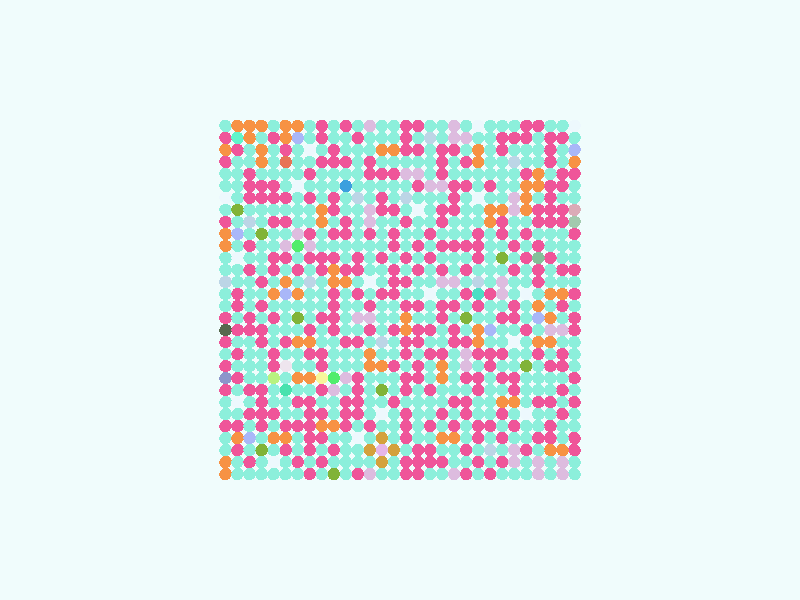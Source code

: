 global_settings {
  assumed_gamma 1
}
light_source {
  <-0.6, 1.6, 3.7>*10000
  rgb 1.3
}
camera {
  location <0,0,100>
  look_at <0,0,0>
}
background {
  color rgb < 0.87, 0.97, 0.97 >
}
sphere {
< -29.0, -29.0, 0 >, 1.0

pigment { color rgb < 0.2616677279165869, 0.8598309498538407, 0.705525144027343 >
}}
sphere {
< -29.0, -27.0, 0 >, 1.0

pigment { color rgb < 0.2616677279165869, 0.8598309498538407, 0.705525144027343 >
}}
sphere {
< -29.0, -25.0, 0 >, 1.0

pigment { color rgb < 0.8659066113628754, 0.09151900295068671, 0.31698732139532537 >
}}
sphere {
< -29.0, -23.0, 0 >, 1.0

pigment { color rgb < 0.8659066113628754, 0.09151900295068671, 0.31698732139532537 >
}}
sphere {
< -29.0, -21.0, 0 >, 1.0

pigment { color rgb < 0.2616677279165869, 0.8598309498538407, 0.705525144027343 >
}}
sphere {
< -29.0, -19.0, 0 >, 1.0

pigment { color rgb < 0.2616677279165869, 0.8598309498538407, 0.705525144027343 >
}}
sphere {
< -29.0, -17.0, 0 >, 1.0

pigment { color rgb < 0.8659066113628754, 0.09151900295068671, 0.31698732139532537 >
}}
sphere {
< -29.0, -15.0, 0 >, 1.0

pigment { color rgb < 0.2616677279165869, 0.8598309498538407, 0.705525144027343 >
}}
sphere {
< -29.0, -13.0, 0 >, 1.0

pigment { color rgb < 0.8659066113628754, 0.09151900295068671, 0.31698732139532537 >
}}
sphere {
< -29.0, -11.0, 0 >, 1.0

pigment { color rgb < 0.2616677279165869, 0.8598309498538407, 0.705525144027343 >
}}
sphere {
< -29.0, -9.0, 0 >, 1.0

pigment { color rgb < 0.2616677279165869, 0.8598309498538407, 0.705525144027343 >
}}
sphere {
< -29.0, -7.0, 0 >, 1.0

pigment { color rgb < 0.2616677279165869, 0.8598309498538407, 0.705525144027343 >
}}
sphere {
< -29.0, -5.0, 0 >, 1.0

pigment { color rgb < 0.8659066113628754, 0.09151900295068671, 0.31698732139532537 >
}}
sphere {
< -29.0, -3.0, 0 >, 1.0

pigment { color rgb < 0.8659066113628754, 0.09151900295068671, 0.31698732139532537 >
}}
sphere {
< -29.0, -1.0, 0 >, 1.0

pigment { color rgb < 0.2616677279165869, 0.8598309498538407, 0.705525144027343 >
}}
sphere {
< -29.0, 1.0, 0 >, 1.0

pigment { color rgb < 0.8659066113628754, 0.09151900295068671, 0.31698732139532537 >
}}
sphere {
< -29.0, 3.0, 0 >, 1.0

pigment { color rgb < 0.2616677279165869, 0.8598309498538407, 0.705525144027343 >
}}
sphere {
< -29.0, 5.0, 0 >, 1.0

pigment { color rgb < 0.8659066113628754, 0.09151900295068671, 0.31698732139532537 >
}}
sphere {
< -29.0, 7.0, 0 >, 1.0

pigment { color rgb < 0.2616677279165869, 0.8598309498538407, 0.705525144027343 >
}}
sphere {
< -29.0, 9.0, 0 >, 1.0

pigment { color rgb < 0.2616677279165869, 0.8598309498538407, 0.705525144027343 >
}}
sphere {
< -29.0, 11.0, 0 >, 1.0

pigment { color rgb < 0.8659066113628754, 0.09151900295068671, 0.31698732139532537 >
}}
sphere {
< -29.0, 13.0, 0 >, 1.0

pigment { color rgb < 0.35909623974793237, 0.5885515793857931, 0.42414213494206077 >
}}
sphere {
< -29.0, 15.0, 0 >, 1.0

pigment { color rgb < 0.7105514774074548, 0.40982018137279597, 0.4753646646393196 >
}}
sphere {
< -29.0, 17.0, 0 >, 1.0

pigment { color rgb < 0.2616677279165869, 0.8598309498538407, 0.705525144027343 >
}}
sphere {
< -29.0, 19.0, 0 >, 1.0

pigment { color rgb < 0.2616677279165869, 0.8598309498538407, 0.705525144027343 >
}}
sphere {
< -29.0, 21.0, 0 >, 1.0

pigment { color rgb < 0.8659066113628754, 0.09151900295068671, 0.31698732139532537 >
}}
sphere {
< -29.0, 23.0, 0 >, 1.0

pigment { color rgb < 0.9301401869953259, 0.2856017735050298, 0.0574568034145454 >
}}
sphere {
< -29.0, 25.0, 0 >, 1.0

pigment { color rgb < 0.39505291796844044, 0.47404645123789324, 0.9373474589388752 >
}}
sphere {
< -29.0, 27.0, 0 >, 1.0

pigment { color rgb < 0.2616677279165869, 0.8598309498538407, 0.705525144027343 >
}}
sphere {
< -29.0, 29.0, 0 >, 1.0

pigment { color rgb < 0.8485486234325214, 0.9370915971466306, 0.9843330179269256 >
}}
sphere {
< -27.0, -29.0, 0 >, 1.0

pigment { color rgb < 0.7215946766106024, 0.5058358659667475, 0.7401818317379087 >
}}
sphere {
< -27.0, -27.0, 0 >, 1.0

pigment { color rgb < 0.7215946766106024, 0.5058358659667475, 0.7401818317379087 >
}}
sphere {
< -27.0, -25.0, 0 >, 1.0

pigment { color rgb < 0.9301401869953259, 0.2856017735050298, 0.0574568034145454 >
}}
sphere {
< -27.0, -23.0, 0 >, 1.0

pigment { color rgb < 0.2616677279165869, 0.8598309498538407, 0.705525144027343 >
}}
sphere {
< -27.0, -21.0, 0 >, 1.0

pigment { color rgb < 0.2616677279165869, 0.8598309498538407, 0.705525144027343 >
}}
sphere {
< -27.0, -19.0, 0 >, 1.0

pigment { color rgb < 0.8659066113628754, 0.09151900295068671, 0.31698732139532537 >
}}
sphere {
< -27.0, -17.0, 0 >, 1.0

pigment { color rgb < 0.2616677279165869, 0.8598309498538407, 0.705525144027343 >
}}
sphere {
< -27.0, -15.0, 0 >, 1.0

pigment { color rgb < 0.8659066113628754, 0.09151900295068671, 0.31698732139532537 >
}}
sphere {
< -27.0, -13.0, 0 >, 1.0

pigment { color rgb < 0.2616677279165869, 0.8598309498538407, 0.705525144027343 >
}}
sphere {
< -27.0, -11.0, 0 >, 1.0

pigment { color rgb < 0.8659066113628754, 0.09151900295068671, 0.31698732139532537 >
}}
sphere {
< -27.0, -9.0, 0 >, 1.0

pigment { color rgb < 0.8659066113628754, 0.09151900295068671, 0.31698732139532537 >
}}
sphere {
< -27.0, -7.0, 0 >, 1.0

pigment { color rgb < 0.2616677279165869, 0.8598309498538407, 0.705525144027343 >
}}
sphere {
< -27.0, -5.0, 0 >, 1.0

pigment { color rgb < 0.7215946766106024, 0.5058358659667475, 0.7401818317379087 >
}}
sphere {
< -27.0, -3.0, 0 >, 1.0

pigment { color rgb < 0.2616677279165869, 0.8598309498538407, 0.705525144027343 >
}}
sphere {
< -27.0, -1.0, 0 >, 1.0

pigment { color rgb < 0.8659066113628754, 0.09151900295068671, 0.31698732139532537 >
}}
sphere {
< -27.0, 1.0, 0 >, 1.0

pigment { color rgb < 0.9301401869953259, 0.2856017735050298, 0.0574568034145454 >
}}
sphere {
< -27.0, 3.0, 0 >, 1.0

pigment { color rgb < 0.2616677279165869, 0.8598309498538407, 0.705525144027343 >
}}
sphere {
< -27.0, 5.0, 0 >, 1.0

pigment { color rgb < 0.8659066113628754, 0.09151900295068671, 0.31698732139532537 >
}}
sphere {
< -27.0, 7.0, 0 >, 1.0

pigment { color rgb < 0.2616677279165869, 0.8598309498538407, 0.705525144027343 >
}}
sphere {
< -27.0, 9.0, 0 >, 1.0

pigment { color rgb < 0.2616677279165869, 0.8598309498538407, 0.705525144027343 >
}}
sphere {
< -27.0, 11.0, 0 >, 1.0

pigment { color rgb < 0.2616677279165869, 0.8598309498538407, 0.705525144027343 >
}}
sphere {
< -27.0, 13.0, 0 >, 1.0

pigment { color rgb < 0.8659066113628754, 0.09151900295068671, 0.31698732139532537 >
}}
sphere {
< -27.0, 15.0, 0 >, 1.0

pigment { color rgb < 0.8659066113628754, 0.09151900295068671, 0.31698732139532537 >
}}
sphere {
< -27.0, 17.0, 0 >, 1.0

pigment { color rgb < 0.2616677279165869, 0.8598309498538407, 0.705525144027343 >
}}
sphere {
< -27.0, 19.0, 0 >, 1.0

pigment { color rgb < 0.8659066113628754, 0.09151900295068671, 0.31698732139532537 >
}}
sphere {
< -27.0, 21.0, 0 >, 1.0

pigment { color rgb < 0.8659066113628754, 0.09151900295068671, 0.31698732139532537 >
}}
sphere {
< -27.0, 23.0, 0 >, 1.0

pigment { color rgb < 0.2616677279165869, 0.8598309498538407, 0.705525144027343 >
}}
sphere {
< -27.0, 25.0, 0 >, 1.0

pigment { color rgb < 0.2616677279165869, 0.8598309498538407, 0.705525144027343 >
}}
sphere {
< -27.0, 27.0, 0 >, 1.0

pigment { color rgb < 0.8659066113628754, 0.09151900295068671, 0.31698732139532537 >
}}
sphere {
< -27.0, 29.0, 0 >, 1.0

pigment { color rgb < 0.2616677279165869, 0.8598309498538407, 0.705525144027343 >
}}
sphere {
< -25.0, -29.0, 0 >, 1.0

pigment { color rgb < 0.2616677279165869, 0.8598309498538407, 0.705525144027343 >
}}
sphere {
< -25.0, -27.0, 0 >, 1.0

pigment { color rgb < 0.2616677279165869, 0.8598309498538407, 0.705525144027343 >
}}
sphere {
< -25.0, -25.0, 0 >, 1.0

pigment { color rgb < 0.9301401869953259, 0.2856017735050298, 0.0574568034145454 >
}}
sphere {
< -25.0, -23.0, 0 >, 1.0

pigment { color rgb < 0.8659066113628754, 0.09151900295068671, 0.31698732139532537 >
}}
sphere {
< -25.0, -21.0, 0 >, 1.0

pigment { color rgb < 0.8659066113628754, 0.09151900295068671, 0.31698732139532537 >
}}
sphere {
< -25.0, -19.0, 0 >, 1.0

pigment { color rgb < 0.2616677279165869, 0.8598309498538407, 0.705525144027343 >
}}
sphere {
< -25.0, -17.0, 0 >, 1.0

pigment { color rgb < 0.8659066113628754, 0.09151900295068671, 0.31698732139532537 >
}}
sphere {
< -25.0, -15.0, 0 >, 1.0

pigment { color rgb < 0.2616677279165869, 0.8598309498538407, 0.705525144027343 >
}}
sphere {
< -25.0, -13.0, 0 >, 1.0

pigment { color rgb < 0.2616677279165869, 0.8598309498538407, 0.705525144027343 >
}}
sphere {
< -25.0, -11.0, 0 >, 1.0

pigment { color rgb < 0.8659066113628754, 0.09151900295068671, 0.31698732139532537 >
}}
sphere {
< -25.0, -9.0, 0 >, 1.0

pigment { color rgb < 0.2616677279165869, 0.8598309498538407, 0.705525144027343 >
}}
sphere {
< -25.0, -7.0, 0 >, 1.0

pigment { color rgb < 0.9301401869953259, 0.2856017735050298, 0.0574568034145454 >
}}
sphere {
< -25.0, -5.0, 0 >, 1.0

pigment { color rgb < 0.7215946766106024, 0.5058358659667475, 0.7401818317379087 >
}}
sphere {
< -25.0, -3.0, 0 >, 1.0

pigment { color rgb < 0.9301401869953259, 0.2856017735050298, 0.0574568034145454 >
}}
sphere {
< -25.0, -1.0, 0 >, 1.0

pigment { color rgb < 0.2616677279165869, 0.8598309498538407, 0.705525144027343 >
}}
sphere {
< -25.0, 1.0, 0 >, 1.0

pigment { color rgb < 0.9301401869953259, 0.2856017735050298, 0.0574568034145454 >
}}
sphere {
< -25.0, 3.0, 0 >, 1.0

pigment { color rgb < 0.2616677279165869, 0.8598309498538407, 0.705525144027343 >
}}
sphere {
< -25.0, 5.0, 0 >, 1.0

pigment { color rgb < 0.2616677279165869, 0.8598309498538407, 0.705525144027343 >
}}
sphere {
< -25.0, 7.0, 0 >, 1.0

pigment { color rgb < 0.8659066113628754, 0.09151900295068671, 0.31698732139532537 >
}}
sphere {
< -25.0, 9.0, 0 >, 1.0

pigment { color rgb < 0.2616677279165869, 0.8598309498538407, 0.705525144027343 >
}}
sphere {
< -25.0, 11.0, 0 >, 1.0

pigment { color rgb < 0.2616677279165869, 0.8598309498538407, 0.705525144027343 >
}}
sphere {
< -25.0, 13.0, 0 >, 1.0

pigment { color rgb < 0.8659066113628754, 0.09151900295068671, 0.31698732139532537 >
}}
sphere {
< -25.0, 15.0, 0 >, 1.0

pigment { color rgb < 0.8659066113628754, 0.09151900295068671, 0.31698732139532537 >
}}
sphere {
< -25.0, 17.0, 0 >, 1.0

pigment { color rgb < 0.8659066113628754, 0.09151900295068671, 0.31698732139532537 >
}}
sphere {
< -25.0, 19.0, 0 >, 1.0

pigment { color rgb < 0.8659066113628754, 0.09151900295068671, 0.31698732139532537 >
}}
sphere {
< -25.0, 21.0, 0 >, 1.0

pigment { color rgb < 0.2616677279165869, 0.8598309498538407, 0.705525144027343 >
}}
sphere {
< -25.0, 23.0, 0 >, 1.0

pigment { color rgb < 0.8659066113628754, 0.09151900295068671, 0.31698732139532537 >
}}
sphere {
< -25.0, 25.0, 0 >, 1.0

pigment { color rgb < 0.8659066113628754, 0.09151900295068671, 0.31698732139532537 >
}}
sphere {
< -25.0, 27.0, 0 >, 1.0

pigment { color rgb < 0.8659066113628754, 0.09151900295068671, 0.31698732139532537 >
}}
sphere {
< -25.0, 29.0, 0 >, 1.0

pigment { color rgb < 0.2616677279165869, 0.8598309498538407, 0.705525144027343 >
}}
sphere {
< -23.0, -29.0, 0 >, 1.0

pigment { color rgb < 0.7215946766106024, 0.5058358659667475, 0.7401818317379087 >
}}
sphere {
< -23.0, -27.0, 0 >, 1.0

pigment { color rgb < 0.7215946766106024, 0.5058358659667475, 0.7401818317379087 >
}}
sphere {
< -23.0, -25.0, 0 >, 1.0

pigment { color rgb < 0.2616677279165869, 0.8598309498538407, 0.705525144027343 >
}}
sphere {
< -23.0, -23.0, 0 >, 1.0

pigment { color rgb < 0.8659066113628754, 0.09151900295068671, 0.31698732139532537 >
}}
sphere {
< -23.0, -21.0, 0 >, 1.0

pigment { color rgb < 0.2616677279165869, 0.8598309498538407, 0.705525144027343 >
}}
sphere {
< -23.0, -19.0, 0 >, 1.0

pigment { color rgb < 0.2616677279165869, 0.8598309498538407, 0.705525144027343 >
}}
sphere {
< -23.0, -17.0, 0 >, 1.0

pigment { color rgb < 0.8659066113628754, 0.09151900295068671, 0.31698732139532537 >
}}
sphere {
< -23.0, -15.0, 0 >, 1.0

pigment { color rgb < 0.2616677279165869, 0.8598309498538407, 0.705525144027343 >
}}
sphere {
< -23.0, -13.0, 0 >, 1.0

pigment { color rgb < 0.2616677279165869, 0.8598309498538407, 0.705525144027343 >
}}
sphere {
< -23.0, -11.0, 0 >, 1.0

pigment { color rgb < 0.2616677279165869, 0.8598309498538407, 0.705525144027343 >
}}
sphere {
< -23.0, -9.0, 0 >, 1.0

pigment { color rgb < 0.8659066113628754, 0.09151900295068671, 0.31698732139532537 >
}}
sphere {
< -23.0, -7.0, 0 >, 1.0

pigment { color rgb < 0.9301401869953259, 0.2856017735050298, 0.0574568034145454 >
}}
sphere {
< -23.0, -5.0, 0 >, 1.0

pigment { color rgb < 0.2616677279165869, 0.8598309498538407, 0.705525144027343 >
}}
sphere {
< -23.0, -3.0, 0 >, 1.0

pigment { color rgb < 0.39505291796844044, 0.47404645123789324, 0.9373474589388752 >
}}
sphere {
< -23.0, -1.0, 0 >, 1.0

pigment { color rgb < 0.9301401869953259, 0.2856017735050298, 0.0574568034145454 >
}}
sphere {
< -23.0, 1.0, 0 >, 1.0

pigment { color rgb < 0.2616677279165869, 0.8598309498538407, 0.705525144027343 >
}}
sphere {
< -23.0, 3.0, 0 >, 1.0

pigment { color rgb < 0.8659066113628754, 0.09151900295068671, 0.31698732139532537 >
}}
sphere {
< -23.0, 5.0, 0 >, 1.0

pigment { color rgb < 0.8659066113628754, 0.09151900295068671, 0.31698732139532537 >
}}
sphere {
< -23.0, 7.0, 0 >, 1.0

pigment { color rgb < 0.23079569308059122, 0.5230235664433127, 0.32442572361451816 >
}}
sphere {
< -23.0, 9.0, 0 >, 1.0

pigment { color rgb < 0.8659066113628754, 0.09151900295068671, 0.31698732139532537 >
}}
sphere {
< -23.0, 11.0, 0 >, 1.0

pigment { color rgb < 0.2616677279165869, 0.8598309498538407, 0.705525144027343 >
}}
sphere {
< -23.0, 13.0, 0 >, 1.0

pigment { color rgb < 0.8659066113628754, 0.09151900295068671, 0.31698732139532537 >
}}
sphere {
< -23.0, 15.0, 0 >, 1.0

pigment { color rgb < 0.8659066113628754, 0.09151900295068671, 0.31698732139532537 >
}}
sphere {
< -23.0, 17.0, 0 >, 1.0

pigment { color rgb < 0.2616677279165869, 0.8598309498538407, 0.705525144027343 >
}}
sphere {
< -23.0, 19.0, 0 >, 1.0

pigment { color rgb < 0.9301401869953259, 0.2856017735050298, 0.0574568034145454 >
}}
sphere {
< -23.0, 21.0, 0 >, 1.0

pigment { color rgb < 0.9301401869953259, 0.2856017735050298, 0.0574568034145454 >
}}
sphere {
< -23.0, 23.0, 0 >, 1.0

pigment { color rgb < 0.2616677279165869, 0.8598309498538407, 0.705525144027343 >
}}
sphere {
< -23.0, 25.0, 0 >, 1.0

pigment { color rgb < 0.2616677279165869, 0.8598309498538407, 0.705525144027343 >
}}
sphere {
< -23.0, 27.0, 0 >, 1.0

pigment { color rgb < 0.2616677279165869, 0.8598309498538407, 0.705525144027343 >
}}
sphere {
< -23.0, 29.0, 0 >, 1.0

pigment { color rgb < 0.8659066113628754, 0.09151900295068671, 0.31698732139532537 >
}}
sphere {
< -21.0, -29.0, 0 >, 1.0

pigment { color rgb < 0.2616677279165869, 0.8598309498538407, 0.705525144027343 >
}}
sphere {
< -21.0, -27.0, 0 >, 1.0

pigment { color rgb < 0.2616677279165869, 0.8598309498538407, 0.705525144027343 >
}}
sphere {
< -21.0, -25.0, 0 >, 1.0

pigment { color rgb < 0.8659066113628754, 0.09151900295068671, 0.31698732139532537 >
}}
sphere {
< -21.0, -23.0, 0 >, 1.0

pigment { color rgb < 0.2616677279165869, 0.8598309498538407, 0.705525144027343 >
}}
sphere {
< -21.0, -21.0, 0 >, 1.0

pigment { color rgb < 0.2616677279165869, 0.8598309498538407, 0.705525144027343 >
}}
sphere {
< -21.0, -19.0, 0 >, 1.0

pigment { color rgb < 0.8485486234325214, 0.9370915971466306, 0.9843330179269256 >
}}
sphere {
< -21.0, -17.0, 0 >, 1.0

pigment { color rgb < 0.2616677279165869, 0.8598309498538407, 0.705525144027343 >
}}
sphere {
< -21.0, -15.0, 0 >, 1.0

pigment { color rgb < 0.2616677279165869, 0.8598309498538407, 0.705525144027343 >
}}
sphere {
< -21.0, -13.0, 0 >, 1.0

pigment { color rgb < 0.2616677279165869, 0.8598309498538407, 0.705525144027343 >
}}
sphere {
< -21.0, -11.0, 0 >, 1.0

pigment { color rgb < 0.2210274644741731, 0.4523389019277284, 0.039388220856308 >
}}
sphere {
< -21.0, -9.0, 0 >, 1.0

pigment { color rgb < 0.2616677279165869, 0.8598309498538407, 0.705525144027343 >
}}
sphere {
< -21.0, -7.0, 0 >, 1.0

pigment { color rgb < 0.2616677279165869, 0.8598309498538407, 0.705525144027343 >
}}
sphere {
< -21.0, -5.0, 0 >, 1.0

pigment { color rgb < 0.8659066113628754, 0.09151900295068671, 0.31698732139532537 >
}}
sphere {
< -21.0, -3.0, 0 >, 1.0

pigment { color rgb < 0.2616677279165869, 0.8598309498538407, 0.705525144027343 >
}}
sphere {
< -21.0, -1.0, 0 >, 1.0

pigment { color rgb < 0.2616677279165869, 0.8598309498538407, 0.705525144027343 >
}}
sphere {
< -21.0, 1.0, 0 >, 1.0

pigment { color rgb < 0.8485486234325214, 0.9370915971466306, 0.9843330179269256 >
}}
sphere {
< -21.0, 3.0, 0 >, 1.0

pigment { color rgb < 0.2616677279165869, 0.8598309498538407, 0.705525144027343 >
}}
sphere {
< -21.0, 5.0, 0 >, 1.0

pigment { color rgb < 0.2616677279165869, 0.8598309498538407, 0.705525144027343 >
}}
sphere {
< -21.0, 7.0, 0 >, 1.0

pigment { color rgb < 0.8659066113628754, 0.09151900295068671, 0.31698732139532537 >
}}
sphere {
< -21.0, 9.0, 0 >, 1.0

pigment { color rgb < 0.2616677279165869, 0.8598309498538407, 0.705525144027343 >
}}
sphere {
< -21.0, 11.0, 0 >, 1.0

pigment { color rgb < 0.8659066113628754, 0.09151900295068671, 0.31698732139532537 >
}}
sphere {
< -21.0, 13.0, 0 >, 1.0

pigment { color rgb < 0.2616677279165869, 0.8598309498538407, 0.705525144027343 >
}}
sphere {
< -21.0, 15.0, 0 >, 1.0

pigment { color rgb < 0.9301401869953259, 0.2856017735050298, 0.0574568034145454 >
}}
sphere {
< -21.0, 17.0, 0 >, 1.0

pigment { color rgb < 0.9301401869953259, 0.2856017735050298, 0.0574568034145454 >
}}
sphere {
< -21.0, 19.0, 0 >, 1.0

pigment { color rgb < 0.9301401869953259, 0.2856017735050298, 0.0574568034145454 >
}}
sphere {
< -21.0, 21.0, 0 >, 1.0

pigment { color rgb < 0.8659066113628754, 0.09151900295068671, 0.31698732139532537 >
}}
sphere {
< -21.0, 23.0, 0 >, 1.0

pigment { color rgb < 0.2616677279165869, 0.8598309498538407, 0.705525144027343 >
}}
sphere {
< -21.0, 25.0, 0 >, 1.0

pigment { color rgb < 0.2616677279165869, 0.8598309498538407, 0.705525144027343 >
}}
sphere {
< -21.0, 27.0, 0 >, 1.0

pigment { color rgb < 0.8659066113628754, 0.09151900295068671, 0.31698732139532537 >
}}
sphere {
< -21.0, 29.0, 0 >, 1.0

pigment { color rgb < 0.8659066113628754, 0.09151900295068671, 0.31698732139532537 >
}}
sphere {
< -19.0, -29.0, 0 >, 1.0

pigment { color rgb < 0.2616677279165869, 0.8598309498538407, 0.705525144027343 >
}}
sphere {
< -19.0, -27.0, 0 >, 1.0

pigment { color rgb < 0.7215946766106024, 0.5058358659667475, 0.7401818317379087 >
}}
sphere {
< -19.0, -25.0, 0 >, 1.0

pigment { color rgb < 0.7215946766106024, 0.5058358659667475, 0.7401818317379087 >
}}
sphere {
< -19.0, -23.0, 0 >, 1.0

pigment { color rgb < 0.2616677279165869, 0.8598309498538407, 0.705525144027343 >
}}
sphere {
< -19.0, -21.0, 0 >, 1.0

pigment { color rgb < 0.8659066113628754, 0.09151900295068671, 0.31698732139532537 >
}}
sphere {
< -19.0, -19.0, 0 >, 1.0

pigment { color rgb < 0.2616677279165869, 0.8598309498538407, 0.705525144027343 >
}}
sphere {
< -19.0, -17.0, 0 >, 1.0

pigment { color rgb < 0.9301401869953259, 0.2856017735050298, 0.0574568034145454 >
}}
sphere {
< -19.0, -15.0, 0 >, 1.0

pigment { color rgb < 0.8659066113628754, 0.09151900295068671, 0.31698732139532537 >
}}
sphere {
< -19.0, -13.0, 0 >, 1.0

pigment { color rgb < 0.8659066113628754, 0.09151900295068671, 0.31698732139532537 >
}}
sphere {
< -19.0, -11.0, 0 >, 1.0

pigment { color rgb < 0.2616677279165869, 0.8598309498538407, 0.705525144027343 >
}}
sphere {
< -19.0, -9.0, 0 >, 1.0

pigment { color rgb < 0.2616677279165869, 0.8598309498538407, 0.705525144027343 >
}}
sphere {
< -19.0, -7.0, 0 >, 1.0

pigment { color rgb < 0.8485486234325214, 0.9370915971466306, 0.9843330179269256 >
}}
sphere {
< -19.0, -5.0, 0 >, 1.0

pigment { color rgb < 0.2616677279165869, 0.8598309498538407, 0.705525144027343 >
}}
sphere {
< -19.0, -3.0, 0 >, 1.0

pigment { color rgb < 0.8659066113628754, 0.09151900295068671, 0.31698732139532537 >
}}
sphere {
< -19.0, -1.0, 0 >, 1.0

pigment { color rgb < 0.8659066113628754, 0.09151900295068671, 0.31698732139532537 >
}}
sphere {
< -19.0, 1.0, 0 >, 1.0

pigment { color rgb < 0.2616677279165869, 0.8598309498538407, 0.705525144027343 >
}}
sphere {
< -19.0, 3.0, 0 >, 1.0

pigment { color rgb < 0.2616677279165869, 0.8598309498538407, 0.705525144027343 >
}}
sphere {
< -19.0, 5.0, 0 >, 1.0

pigment { color rgb < 0.8659066113628754, 0.09151900295068671, 0.31698732139532537 >
}}
sphere {
< -19.0, 7.0, 0 >, 1.0

pigment { color rgb < 0.2616677279165869, 0.8598309498538407, 0.705525144027343 >
}}
sphere {
< -19.0, 9.0, 0 >, 1.0

pigment { color rgb < 0.8659066113628754, 0.09151900295068671, 0.31698732139532537 >
}}
sphere {
< -19.0, 11.0, 0 >, 1.0

pigment { color rgb < 0.2616677279165869, 0.8598309498538407, 0.705525144027343 >
}}
sphere {
< -19.0, 13.0, 0 >, 1.0

pigment { color rgb < 0.2616677279165869, 0.8598309498538407, 0.705525144027343 >
}}
sphere {
< -19.0, 15.0, 0 >, 1.0

pigment { color rgb < 0.7215946766106024, 0.5058358659667475, 0.7401818317379087 >
}}
sphere {
< -19.0, 17.0, 0 >, 1.0

pigment { color rgb < 0.7215946766106024, 0.5058358659667475, 0.7401818317379087 >
}}
sphere {
< -19.0, 19.0, 0 >, 1.0

pigment { color rgb < 0.2616677279165869, 0.8598309498538407, 0.705525144027343 >
}}
sphere {
< -19.0, 21.0, 0 >, 1.0

pigment { color rgb < 0.2616677279165869, 0.8598309498538407, 0.705525144027343 >
}}
sphere {
< -19.0, 23.0, 0 >, 1.0

pigment { color rgb < 0.5020561670219128, 0.6647652998212213, 0.7908794517325597 >
}}
sphere {
< -19.0, 25.0, 0 >, 1.0

pigment { color rgb < 0.2616677279165869, 0.8598309498538407, 0.705525144027343 >
}}
sphere {
< -19.0, 27.0, 0 >, 1.0

pigment { color rgb < 0.8659066113628754, 0.09151900295068671, 0.31698732139532537 >
}}
sphere {
< -19.0, 29.0, 0 >, 1.0

pigment { color rgb < 0.2616677279165869, 0.8598309498538407, 0.705525144027343 >
}}
sphere {
< -17.0, -29.0, 0 >, 1.0

pigment { color rgb < 0.2616677279165869, 0.8598309498538407, 0.705525144027343 >
}}
sphere {
< -17.0, -27.0, 0 >, 1.0

pigment { color rgb < 0.8659066113628754, 0.09151900295068671, 0.31698732139532537 >
}}
sphere {
< -17.0, -25.0, 0 >, 1.0

pigment { color rgb < 0.2616677279165869, 0.8598309498538407, 0.705525144027343 >
}}
sphere {
< -17.0, -23.0, 0 >, 1.0

pigment { color rgb < 0.8659066113628754, 0.09151900295068671, 0.31698732139532537 >
}}
sphere {
< -17.0, -21.0, 0 >, 1.0

pigment { color rgb < 0.2616677279165869, 0.8598309498538407, 0.705525144027343 >
}}
sphere {
< -17.0, -19.0, 0 >, 1.0

pigment { color rgb < 0.8659066113628754, 0.09151900295068671, 0.31698732139532537 >
}}
sphere {
< -17.0, -17.0, 0 >, 1.0

pigment { color rgb < 0.9301401869953259, 0.2856017735050298, 0.0574568034145454 >
}}
sphere {
< -17.0, -15.0, 0 >, 1.0

pigment { color rgb < 0.2616677279165869, 0.8598309498538407, 0.705525144027343 >
}}
sphere {
< -17.0, -13.0, 0 >, 1.0

pigment { color rgb < 0.8659066113628754, 0.09151900295068671, 0.31698732139532537 >
}}
sphere {
< -17.0, -11.0, 0 >, 1.0

pigment { color rgb < 0.2616677279165869, 0.8598309498538407, 0.705525144027343 >
}}
sphere {
< -17.0, -9.0, 0 >, 1.0

pigment { color rgb < 0.8659066113628754, 0.09151900295068671, 0.31698732139532537 >
}}
sphere {
< -17.0, -7.0, 0 >, 1.0

pigment { color rgb < 0.2616677279165869, 0.8598309498538407, 0.705525144027343 >
}}
sphere {
< -17.0, -5.0, 0 >, 1.0

pigment { color rgb < 0.2616677279165869, 0.8598309498538407, 0.705525144027343 >
}}
sphere {
< -17.0, -3.0, 0 >, 1.0

pigment { color rgb < 0.8659066113628754, 0.09151900295068671, 0.31698732139532537 >
}}
sphere {
< -17.0, -1.0, 0 >, 1.0

pigment { color rgb < 0.2616677279165869, 0.8598309498538407, 0.705525144027343 >
}}
sphere {
< -17.0, 1.0, 0 >, 1.0

pigment { color rgb < 0.7215946766106024, 0.5058358659667475, 0.7401818317379087 >
}}
sphere {
< -17.0, 3.0, 0 >, 1.0

pigment { color rgb < 0.7215946766106024, 0.5058358659667475, 0.7401818317379087 >
}}
sphere {
< -17.0, 5.0, 0 >, 1.0

pigment { color rgb < 0.2616677279165869, 0.8598309498538407, 0.705525144027343 >
}}
sphere {
< -17.0, 7.0, 0 >, 1.0

pigment { color rgb < 0.2210274644741731, 0.4523389019277284, 0.039388220856308 >
}}
sphere {
< -17.0, 9.0, 0 >, 1.0

pigment { color rgb < 0.2616677279165869, 0.8598309498538407, 0.705525144027343 >
}}
sphere {
< -17.0, 11.0, 0 >, 1.0

pigment { color rgb < 0.8659066113628754, 0.09151900295068671, 0.31698732139532537 >
}}
sphere {
< -17.0, 13.0, 0 >, 1.0

pigment { color rgb < 0.8659066113628754, 0.09151900295068671, 0.31698732139532537 >
}}
sphere {
< -17.0, 15.0, 0 >, 1.0

pigment { color rgb < 0.9301401869953259, 0.2856017735050298, 0.0574568034145454 >
}}
sphere {
< -17.0, 17.0, 0 >, 1.0

pigment { color rgb < 0.2616677279165869, 0.8598309498538407, 0.705525144027343 >
}}
sphere {
< -17.0, 19.0, 0 >, 1.0

pigment { color rgb < 0.2616677279165869, 0.8598309498538407, 0.705525144027343 >
}}
sphere {
< -17.0, 21.0, 0 >, 1.0

pigment { color rgb < 0.2616677279165869, 0.8598309498538407, 0.705525144027343 >
}}
sphere {
< -17.0, 23.0, 0 >, 1.0

pigment { color rgb < 0.2616677279165869, 0.8598309498538407, 0.705525144027343 >
}}
sphere {
< -17.0, 25.0, 0 >, 1.0

pigment { color rgb < 0.8659066113628754, 0.09151900295068671, 0.31698732139532537 >
}}
sphere {
< -17.0, 27.0, 0 >, 1.0

pigment { color rgb < 0.8659066113628754, 0.09151900295068671, 0.31698732139532537 >
}}
sphere {
< -17.0, 29.0, 0 >, 1.0

pigment { color rgb < 0.2616677279165869, 0.8598309498538407, 0.705525144027343 >
}}
sphere {
< -15.0, -29.0, 0 >, 1.0

pigment { color rgb < 0.8659066113628754, 0.09151900295068671, 0.31698732139532537 >
}}
sphere {
< -15.0, -27.0, 0 >, 1.0

pigment { color rgb < 0.2616677279165869, 0.8598309498538407, 0.705525144027343 >
}}
sphere {
< -15.0, -25.0, 0 >, 1.0

pigment { color rgb < 0.5020561670219128, 0.6647652998212213, 0.7908794517325597 >
}}
sphere {
< -15.0, -23.0, 0 >, 1.0

pigment { color rgb < 0.2616677279165869, 0.8598309498538407, 0.705525144027343 >
}}
sphere {
< -15.0, -21.0, 0 >, 1.0

pigment { color rgb < 0.8659066113628754, 0.09151900295068671, 0.31698732139532537 >
}}
sphere {
< -15.0, -19.0, 0 >, 1.0

pigment { color rgb < 0.2616677279165869, 0.8598309498538407, 0.705525144027343 >
}}
sphere {
< -15.0, -17.0, 0 >, 1.0

pigment { color rgb < 0.2616677279165869, 0.8598309498538407, 0.705525144027343 >
}}
sphere {
< -15.0, -15.0, 0 >, 1.0

pigment { color rgb < 0.2616677279165869, 0.8598309498538407, 0.705525144027343 >
}}
sphere {
< -15.0, -13.0, 0 >, 1.0

pigment { color rgb < 0.2616677279165869, 0.8598309498538407, 0.705525144027343 >
}}
sphere {
< -15.0, -11.0, 0 >, 1.0

pigment { color rgb < 0.8659066113628754, 0.09151900295068671, 0.31698732139532537 >
}}
sphere {
< -15.0, -9.0, 0 >, 1.0

pigment { color rgb < 0.8659066113628754, 0.09151900295068671, 0.31698732139532537 >
}}
sphere {
< -15.0, -7.0, 0 >, 1.0

pigment { color rgb < 0.2616677279165869, 0.8598309498538407, 0.705525144027343 >
}}
sphere {
< -15.0, -5.0, 0 >, 1.0

pigment { color rgb < 0.39505291796844044, 0.47404645123789324, 0.9373474589388752 >
}}
sphere {
< -15.0, -3.0, 0 >, 1.0

pigment { color rgb < 0.2616677279165869, 0.8598309498538407, 0.705525144027343 >
}}
sphere {
< -15.0, -1.0, 0 >, 1.0

pigment { color rgb < 0.2616677279165869, 0.8598309498538407, 0.705525144027343 >
}}
sphere {
< -15.0, 1.0, 0 >, 1.0

pigment { color rgb < 0.8659066113628754, 0.09151900295068671, 0.31698732139532537 >
}}
sphere {
< -15.0, 3.0, 0 >, 1.0

pigment { color rgb < 0.2616677279165869, 0.8598309498538407, 0.705525144027343 >
}}
sphere {
< -15.0, 5.0, 0 >, 1.0

pigment { color rgb < 0.2616677279165869, 0.8598309498538407, 0.705525144027343 >
}}
sphere {
< -15.0, 7.0, 0 >, 1.0

pigment { color rgb < 0.2616677279165869, 0.8598309498538407, 0.705525144027343 >
}}
sphere {
< -15.0, 9.0, 0 >, 1.0

pigment { color rgb < 0.2616677279165869, 0.8598309498538407, 0.705525144027343 >
}}
sphere {
< -15.0, 11.0, 0 >, 1.0

pigment { color rgb < 0.2616677279165869, 0.8598309498538407, 0.705525144027343 >
}}
sphere {
< -15.0, 13.0, 0 >, 1.0

pigment { color rgb < 0.9301401869953259, 0.2856017735050298, 0.0574568034145454 >
}}
sphere {
< -15.0, 15.0, 0 >, 1.0

pigment { color rgb < 0.9301401869953259, 0.2856017735050298, 0.0574568034145454 >
}}
sphere {
< -15.0, 17.0, 0 >, 1.0

pigment { color rgb < 0.2616677279165869, 0.8598309498538407, 0.705525144027343 >
}}
sphere {
< -15.0, 19.0, 0 >, 1.0

pigment { color rgb < 0.8659066113628754, 0.09151900295068671, 0.31698732139532537 >
}}
sphere {
< -15.0, 21.0, 0 >, 1.0

pigment { color rgb < 0.2616677279165869, 0.8598309498538407, 0.705525144027343 >
}}
sphere {
< -15.0, 23.0, 0 >, 1.0

pigment { color rgb < 0.2616677279165869, 0.8598309498538407, 0.705525144027343 >
}}
sphere {
< -15.0, 25.0, 0 >, 1.0

pigment { color rgb < 0.2616677279165869, 0.8598309498538407, 0.705525144027343 >
}}
sphere {
< -15.0, 27.0, 0 >, 1.0

pigment { color rgb < 0.2616677279165869, 0.8598309498538407, 0.705525144027343 >
}}
sphere {
< -15.0, 29.0, 0 >, 1.0

pigment { color rgb < 0.2616677279165869, 0.8598309498538407, 0.705525144027343 >
}}
sphere {
< -13.0, -29.0, 0 >, 1.0

pigment { color rgb < 0.2616677279165869, 0.8598309498538407, 0.705525144027343 >
}}
sphere {
< -13.0, -27.0, 0 >, 1.0

pigment { color rgb < 0.8659066113628754, 0.09151900295068671, 0.31698732139532537 >
}}
sphere {
< -13.0, -25.0, 0 >, 1.0

pigment { color rgb < 0.2616677279165869, 0.8598309498538407, 0.705525144027343 >
}}
sphere {
< -13.0, -23.0, 0 >, 1.0

pigment { color rgb < 0.8659066113628754, 0.09151900295068671, 0.31698732139532537 >
}}
sphere {
< -13.0, -21.0, 0 >, 1.0

pigment { color rgb < 0.8659066113628754, 0.09151900295068671, 0.31698732139532537 >
}}
sphere {
< -13.0, -19.0, 0 >, 1.0

pigment { color rgb < 0.2616677279165869, 0.8598309498538407, 0.705525144027343 >
}}
sphere {
< -13.0, -17.0, 0 >, 1.0

pigment { color rgb < 0.2616677279165869, 0.8598309498538407, 0.705525144027343 >
}}
sphere {
< -13.0, -15.0, 0 >, 1.0

pigment { color rgb < 0.8659066113628754, 0.09151900295068671, 0.31698732139532537 >
}}
sphere {
< -13.0, -13.0, 0 >, 1.0

pigment { color rgb < 0.8659066113628754, 0.09151900295068671, 0.31698732139532537 >
}}
sphere {
< -13.0, -11.0, 0 >, 1.0

pigment { color rgb < 0.2616677279165869, 0.8598309498538407, 0.705525144027343 >
}}
sphere {
< -13.0, -9.0, 0 >, 1.0

pigment { color rgb < 0.8659066113628754, 0.09151900295068671, 0.31698732139532537 >
}}
sphere {
< -13.0, -7.0, 0 >, 1.0

pigment { color rgb < 0.9301401869953259, 0.2856017735050298, 0.0574568034145454 >
}}
sphere {
< -13.0, -5.0, 0 >, 1.0

pigment { color rgb < 0.9301401869953259, 0.2856017735050298, 0.0574568034145454 >
}}
sphere {
< -13.0, -3.0, 0 >, 1.0

pigment { color rgb < 0.2616677279165869, 0.8598309498538407, 0.705525144027343 >
}}
sphere {
< -13.0, -1.0, 0 >, 1.0

pigment { color rgb < 0.8659066113628754, 0.09151900295068671, 0.31698732139532537 >
}}
sphere {
< -13.0, 1.0, 0 >, 1.0

pigment { color rgb < 0.07275874510583069, 0.7366145670731727, 0.549515591511181 >
}}
sphere {
< -13.0, 3.0, 0 >, 1.0

pigment { color rgb < 0.5020561670219128, 0.6647652998212213, 0.7908794517325597 >
}}
sphere {
< -13.0, 5.0, 0 >, 1.0

pigment { color rgb < 0.2616677279165869, 0.8598309498538407, 0.705525144027343 >
}}
sphere {
< -13.0, 7.0, 0 >, 1.0

pigment { color rgb < 0.8659066113628754, 0.09151900295068671, 0.31698732139532537 >
}}
sphere {
< -13.0, 9.0, 0 >, 1.0

pigment { color rgb < 0.8659066113628754, 0.09151900295068671, 0.31698732139532537 >
}}
sphere {
< -13.0, 11.0, 0 >, 1.0

pigment { color rgb < 0.8659066113628754, 0.09151900295068671, 0.31698732139532537 >
}}
sphere {
< -13.0, 13.0, 0 >, 1.0

pigment { color rgb < 0.2616677279165869, 0.8598309498538407, 0.705525144027343 >
}}
sphere {
< -13.0, 15.0, 0 >, 1.0

pigment { color rgb < 0.2616677279165869, 0.8598309498538407, 0.705525144027343 >
}}
sphere {
< -13.0, 17.0, 0 >, 1.0

pigment { color rgb < 0.8485486234325214, 0.9370915971466306, 0.9843330179269256 >
}}
sphere {
< -13.0, 19.0, 0 >, 1.0

pigment { color rgb < 0.2616677279165869, 0.8598309498538407, 0.705525144027343 >
}}
sphere {
< -13.0, 21.0, 0 >, 1.0

pigment { color rgb < 0.2616677279165869, 0.8598309498538407, 0.705525144027343 >
}}
sphere {
< -13.0, 23.0, 0 >, 1.0

pigment { color rgb < 0.9301401869953259, 0.2856017735050298, 0.0574568034145454 >
}}
sphere {
< -13.0, 25.0, 0 >, 1.0

pigment { color rgb < 0.9301401869953259, 0.2856017735050298, 0.0574568034145454 >
}}
sphere {
< -13.0, 27.0, 0 >, 1.0

pigment { color rgb < 0.2616677279165869, 0.8598309498538407, 0.705525144027343 >
}}
sphere {
< -13.0, 29.0, 0 >, 1.0

pigment { color rgb < 0.8485486234325214, 0.9370915971466306, 0.9843330179269256 >
}}
sphere {
< -11.0, -29.0, 0 >, 1.0

pigment { color rgb < 0.8659066113628754, 0.09151900295068671, 0.31698732139532537 >
}}
sphere {
< -11.0, -27.0, 0 >, 1.0

pigment { color rgb < 0.2616677279165869, 0.8598309498538407, 0.705525144027343 >
}}
sphere {
< -11.0, -25.0, 0 >, 1.0

pigment { color rgb < 0.8659066113628754, 0.09151900295068671, 0.31698732139532537 >
}}
sphere {
< -11.0, -23.0, 0 >, 1.0

pigment { color rgb < 0.2616677279165869, 0.8598309498538407, 0.705525144027343 >
}}
sphere {
< -11.0, -21.0, 0 >, 1.0

pigment { color rgb < 0.2616677279165869, 0.8598309498538407, 0.705525144027343 >
}}
sphere {
< -11.0, -19.0, 0 >, 1.0

pigment { color rgb < 0.8659066113628754, 0.09151900295068671, 0.31698732139532537 >
}}
sphere {
< -11.0, -17.0, 0 >, 1.0

pigment { color rgb < 0.8659066113628754, 0.09151900295068671, 0.31698732139532537 >
}}
sphere {
< -11.0, -15.0, 0 >, 1.0

pigment { color rgb < 0.2616677279165869, 0.8598309498538407, 0.705525144027343 >
}}
sphere {
< -11.0, -13.0, 0 >, 1.0

pigment { color rgb < 0.8659066113628754, 0.09151900295068671, 0.31698732139532537 >
}}
sphere {
< -11.0, -11.0, 0 >, 1.0

pigment { color rgb < 0.7215946766106024, 0.5058358659667475, 0.7401818317379087 >
}}
sphere {
< -11.0, -9.0, 0 >, 1.0

pigment { color rgb < 0.7215946766106024, 0.5058358659667475, 0.7401818317379087 >
}}
sphere {
< -11.0, -7.0, 0 >, 1.0

pigment { color rgb < 0.8659066113628754, 0.09151900295068671, 0.31698732139532537 >
}}
sphere {
< -11.0, -5.0, 0 >, 1.0

pigment { color rgb < 0.2616677279165869, 0.8598309498538407, 0.705525144027343 >
}}
sphere {
< -11.0, -3.0, 0 >, 1.0

pigment { color rgb < 0.2210274644741731, 0.4523389019277284, 0.039388220856308 >
}}
sphere {
< -11.0, -1.0, 0 >, 1.0

pigment { color rgb < 0.2616677279165869, 0.8598309498538407, 0.705525144027343 >
}}
sphere {
< -11.0, 1.0, 0 >, 1.0

pigment { color rgb < 0.8659066113628754, 0.09151900295068671, 0.31698732139532537 >
}}
sphere {
< -11.0, 3.0, 0 >, 1.0

pigment { color rgb < 0.2616677279165869, 0.8598309498538407, 0.705525144027343 >
}}
sphere {
< -11.0, 5.0, 0 >, 1.0

pigment { color rgb < 0.8659066113628754, 0.09151900295068671, 0.31698732139532537 >
}}
sphere {
< -11.0, 7.0, 0 >, 1.0

pigment { color rgb < 0.2616677279165869, 0.8598309498538407, 0.705525144027343 >
}}
sphere {
< -11.0, 9.0, 0 >, 1.0

pigment { color rgb < 0.8659066113628754, 0.09151900295068671, 0.31698732139532537 >
}}
sphere {
< -11.0, 11.0, 0 >, 1.0

pigment { color rgb < 0.2616677279165869, 0.8598309498538407, 0.705525144027343 >
}}
sphere {
< -11.0, 13.0, 0 >, 1.0

pigment { color rgb < 0.2616677279165869, 0.8598309498538407, 0.705525144027343 >
}}
sphere {
< -11.0, 15.0, 0 >, 1.0

pigment { color rgb < 0.2616677279165869, 0.8598309498538407, 0.705525144027343 >
}}
sphere {
< -11.0, 17.0, 0 >, 1.0

pigment { color rgb < 0.2616677279165869, 0.8598309498538407, 0.705525144027343 >
}}
sphere {
< -11.0, 19.0, 0 >, 1.0

pigment { color rgb < 0.8659066113628754, 0.09151900295068671, 0.31698732139532537 >
}}
sphere {
< -11.0, 21.0, 0 >, 1.0

pigment { color rgb < 0.2616677279165869, 0.8598309498538407, 0.705525144027343 >
}}
sphere {
< -11.0, 23.0, 0 >, 1.0

pigment { color rgb < 0.8659066113628754, 0.09151900295068671, 0.31698732139532537 >
}}
sphere {
< -11.0, 25.0, 0 >, 1.0

pigment { color rgb < 0.2616677279165869, 0.8598309498538407, 0.705525144027343 >
}}
sphere {
< -11.0, 27.0, 0 >, 1.0

pigment { color rgb < 0.7215946766106024, 0.5058358659667475, 0.7401818317379087 >
}}
sphere {
< -11.0, 29.0, 0 >, 1.0

pigment { color rgb < 0.2616677279165869, 0.8598309498538407, 0.705525144027343 >
}}
sphere {
< -9.0, -29.0, 0 >, 1.0

pigment { color rgb < 0.7215946766106024, 0.5058358659667475, 0.7401818317379087 >
}}
sphere {
< -9.0, -27.0, 0 >, 1.0

pigment { color rgb < 0.2616677279165869, 0.8598309498538407, 0.705525144027343 >
}}
sphere {
< -9.0, -25.0, 0 >, 1.0

pigment { color rgb < 0.2616677279165869, 0.8598309498538407, 0.705525144027343 >
}}
sphere {
< -9.0, -23.0, 0 >, 1.0

pigment { color rgb < 0.9301401869953259, 0.2856017735050298, 0.0574568034145454 >
}}
sphere {
< -9.0, -21.0, 0 >, 1.0

pigment { color rgb < 0.8659066113628754, 0.09151900295068671, 0.31698732139532537 >
}}
sphere {
< -9.0, -19.0, 0 >, 1.0

pigment { color rgb < 0.2616677279165869, 0.8598309498538407, 0.705525144027343 >
}}
sphere {
< -9.0, -17.0, 0 >, 1.0

pigment { color rgb < 0.8659066113628754, 0.09151900295068671, 0.31698732139532537 >
}}
sphere {
< -9.0, -15.0, 0 >, 1.0

pigment { color rgb < 0.2616677279165869, 0.8598309498538407, 0.705525144027343 >
}}
sphere {
< -9.0, -13.0, 0 >, 1.0

pigment { color rgb < 0.2616677279165869, 0.8598309498538407, 0.705525144027343 >
}}
sphere {
< -9.0, -11.0, 0 >, 1.0

pigment { color rgb < 0.2616677279165869, 0.8598309498538407, 0.705525144027343 >
}}
sphere {
< -9.0, -9.0, 0 >, 1.0

pigment { color rgb < 0.2616677279165869, 0.8598309498538407, 0.705525144027343 >
}}
sphere {
< -9.0, -7.0, 0 >, 1.0

pigment { color rgb < 0.8659066113628754, 0.09151900295068671, 0.31698732139532537 >
}}
sphere {
< -9.0, -5.0, 0 >, 1.0

pigment { color rgb < 0.8659066113628754, 0.09151900295068671, 0.31698732139532537 >
}}
sphere {
< -9.0, -3.0, 0 >, 1.0

pigment { color rgb < 0.2616677279165869, 0.8598309498538407, 0.705525144027343 >
}}
sphere {
< -9.0, -1.0, 0 >, 1.0

pigment { color rgb < 0.8659066113628754, 0.09151900295068671, 0.31698732139532537 >
}}
sphere {
< -9.0, 1.0, 0 >, 1.0

pigment { color rgb < 0.2616677279165869, 0.8598309498538407, 0.705525144027343 >
}}
sphere {
< -9.0, 3.0, 0 >, 1.0

pigment { color rgb < 0.7215946766106024, 0.5058358659667475, 0.7401818317379087 >
}}
sphere {
< -9.0, 5.0, 0 >, 1.0

pigment { color rgb < 0.2616677279165869, 0.8598309498538407, 0.705525144027343 >
}}
sphere {
< -9.0, 7.0, 0 >, 1.0

pigment { color rgb < 0.2616677279165869, 0.8598309498538407, 0.705525144027343 >
}}
sphere {
< -9.0, 9.0, 0 >, 1.0

pigment { color rgb < 0.8659066113628754, 0.09151900295068671, 0.31698732139532537 >
}}
sphere {
< -9.0, 11.0, 0 >, 1.0

pigment { color rgb < 0.2616677279165869, 0.8598309498538407, 0.705525144027343 >
}}
sphere {
< -9.0, 13.0, 0 >, 1.0

pigment { color rgb < 0.2616677279165869, 0.8598309498538407, 0.705525144027343 >
}}
sphere {
< -9.0, 15.0, 0 >, 1.0

pigment { color rgb < 0.8659066113628754, 0.09151900295068671, 0.31698732139532537 >
}}
sphere {
< -9.0, 17.0, 0 >, 1.0

pigment { color rgb < 0.8659066113628754, 0.09151900295068671, 0.31698732139532537 >
}}
sphere {
< -9.0, 19.0, 0 >, 1.0

pigment { color rgb < 0.8659066113628754, 0.09151900295068671, 0.31698732139532537 >
}}
sphere {
< -9.0, 21.0, 0 >, 1.0

pigment { color rgb < 0.2616677279165869, 0.8598309498538407, 0.705525144027343 >
}}
sphere {
< -9.0, 23.0, 0 >, 1.0

pigment { color rgb < 0.2616677279165869, 0.8598309498538407, 0.705525144027343 >
}}
sphere {
< -9.0, 25.0, 0 >, 1.0

pigment { color rgb < 0.8659066113628754, 0.09151900295068671, 0.31698732139532537 >
}}
sphere {
< -9.0, 27.0, 0 >, 1.0

pigment { color rgb < 0.7215946766106024, 0.5058358659667475, 0.7401818317379087 >
}}
sphere {
< -9.0, 29.0, 0 >, 1.0

pigment { color rgb < 0.7215946766106024, 0.5058358659667475, 0.7401818317379087 >
}}
sphere {
< -7.0, -29.0, 0 >, 1.0

pigment { color rgb < 0.2616677279165869, 0.8598309498538407, 0.705525144027343 >
}}
sphere {
< -7.0, -27.0, 0 >, 1.0

pigment { color rgb < 0.8659066113628754, 0.09151900295068671, 0.31698732139532537 >
}}
sphere {
< -7.0, -25.0, 0 >, 1.0

pigment { color rgb < 0.2616677279165869, 0.8598309498538407, 0.705525144027343 >
}}
sphere {
< -7.0, -23.0, 0 >, 1.0

pigment { color rgb < 0.9301401869953259, 0.2856017735050298, 0.0574568034145454 >
}}
sphere {
< -7.0, -21.0, 0 >, 1.0

pigment { color rgb < 0.2616677279165869, 0.8598309498538407, 0.705525144027343 >
}}
sphere {
< -7.0, -19.0, 0 >, 1.0

pigment { color rgb < 0.8659066113628754, 0.09151900295068671, 0.31698732139532537 >
}}
sphere {
< -7.0, -17.0, 0 >, 1.0

pigment { color rgb < 0.2616677279165869, 0.8598309498538407, 0.705525144027343 >
}}
sphere {
< -7.0, -15.0, 0 >, 1.0

pigment { color rgb < 0.2616677279165869, 0.8598309498538407, 0.705525144027343 >
}}
sphere {
< -7.0, -13.0, 0 >, 1.0

pigment { color rgb < 0.9301401869953259, 0.2856017735050298, 0.0574568034145454 >
}}
sphere {
< -7.0, -11.0, 0 >, 1.0

pigment { color rgb < 0.9301401869953259, 0.2856017735050298, 0.0574568034145454 >
}}
sphere {
< -7.0, -9.0, 0 >, 1.0

pigment { color rgb < 0.8659066113628754, 0.09151900295068671, 0.31698732139532537 >
}}
sphere {
< -7.0, -7.0, 0 >, 1.0

pigment { color rgb < 0.2616677279165869, 0.8598309498538407, 0.705525144027343 >
}}
sphere {
< -7.0, -5.0, 0 >, 1.0

pigment { color rgb < 0.2616677279165869, 0.8598309498538407, 0.705525144027343 >
}}
sphere {
< -7.0, -3.0, 0 >, 1.0

pigment { color rgb < 0.8659066113628754, 0.09151900295068671, 0.31698732139532537 >
}}
sphere {
< -7.0, -1.0, 0 >, 1.0

pigment { color rgb < 0.8659066113628754, 0.09151900295068671, 0.31698732139532537 >
}}
sphere {
< -7.0, 1.0, 0 >, 1.0

pigment { color rgb < 0.2616677279165869, 0.8598309498538407, 0.705525144027343 >
}}
sphere {
< -7.0, 3.0, 0 >, 1.0

pigment { color rgb < 0.7215946766106024, 0.5058358659667475, 0.7401818317379087 >
}}
sphere {
< -7.0, 5.0, 0 >, 1.0

pigment { color rgb < 0.8659066113628754, 0.09151900295068671, 0.31698732139532537 >
}}
sphere {
< -7.0, 7.0, 0 >, 1.0

pigment { color rgb < 0.2616677279165869, 0.8598309498538407, 0.705525144027343 >
}}
sphere {
< -7.0, 9.0, 0 >, 1.0

pigment { color rgb < 0.8659066113628754, 0.09151900295068671, 0.31698732139532537 >
}}
sphere {
< -7.0, 11.0, 0 >, 1.0

pigment { color rgb < 0.2616677279165869, 0.8598309498538407, 0.705525144027343 >
}}
sphere {
< -7.0, 13.0, 0 >, 1.0

pigment { color rgb < 0.8659066113628754, 0.09151900295068671, 0.31698732139532537 >
}}
sphere {
< -7.0, 15.0, 0 >, 1.0

pigment { color rgb < 0.8659066113628754, 0.09151900295068671, 0.31698732139532537 >
}}
sphere {
< -7.0, 17.0, 0 >, 1.0

pigment { color rgb < 0.2616677279165869, 0.8598309498538407, 0.705525144027343 >
}}
sphere {
< -7.0, 19.0, 0 >, 1.0

pigment { color rgb < 0.7215946766106024, 0.5058358659667475, 0.7401818317379087 >
}}
sphere {
< -7.0, 21.0, 0 >, 1.0

pigment { color rgb < 0.8659066113628754, 0.09151900295068671, 0.31698732139532537 >
}}
sphere {
< -7.0, 23.0, 0 >, 1.0

pigment { color rgb < 0.8659066113628754, 0.09151900295068671, 0.31698732139532537 >
}}
sphere {
< -7.0, 25.0, 0 >, 1.0

pigment { color rgb < 0.8659066113628754, 0.09151900295068671, 0.31698732139532537 >
}}
sphere {
< -7.0, 27.0, 0 >, 1.0

pigment { color rgb < 0.2616677279165869, 0.8598309498538407, 0.705525144027343 >
}}
sphere {
< -7.0, 29.0, 0 >, 1.0

pigment { color rgb < 0.2616677279165869, 0.8598309498538407, 0.705525144027343 >
}}
sphere {
< -5.0, -29.0, 0 >, 1.0

pigment { color rgb < 0.2616677279165869, 0.8598309498538407, 0.705525144027343 >
}}
sphere {
< -5.0, -27.0, 0 >, 1.0

pigment { color rgb < 0.8659066113628754, 0.09151900295068671, 0.31698732139532537 >
}}
sphere {
< -5.0, -25.0, 0 >, 1.0

pigment { color rgb < 0.8659066113628754, 0.09151900295068671, 0.31698732139532537 >
}}
sphere {
< -5.0, -23.0, 0 >, 1.0

pigment { color rgb < 0.2616677279165869, 0.8598309498538407, 0.705525144027343 >
}}
sphere {
< -5.0, -21.0, 0 >, 1.0

pigment { color rgb < 0.8659066113628754, 0.09151900295068671, 0.31698732139532537 >
}}
sphere {
< -5.0, -19.0, 0 >, 1.0

pigment { color rgb < 0.2616677279165869, 0.8598309498538407, 0.705525144027343 >
}}
sphere {
< -5.0, -17.0, 0 >, 1.0

pigment { color rgb < 0.2616677279165869, 0.8598309498538407, 0.705525144027343 >
}}
sphere {
< -5.0, -15.0, 0 >, 1.0

pigment { color rgb < 0.8659066113628754, 0.09151900295068671, 0.31698732139532537 >
}}
sphere {
< -5.0, -13.0, 0 >, 1.0

pigment { color rgb < 0.2616677279165869, 0.8598309498538407, 0.705525144027343 >
}}
sphere {
< -5.0, -11.0, 0 >, 1.0

pigment { color rgb < 0.2616677279165869, 0.8598309498538407, 0.705525144027343 >
}}
sphere {
< -5.0, -9.0, 0 >, 1.0

pigment { color rgb < 0.8659066113628754, 0.09151900295068671, 0.31698732139532537 >
}}
sphere {
< -5.0, -7.0, 0 >, 1.0

pigment { color rgb < 0.2616677279165869, 0.8598309498538407, 0.705525144027343 >
}}
sphere {
< -5.0, -5.0, 0 >, 1.0

pigment { color rgb < 0.8659066113628754, 0.09151900295068671, 0.31698732139532537 >
}}
sphere {
< -5.0, -3.0, 0 >, 1.0

pigment { color rgb < 0.2616677279165869, 0.8598309498538407, 0.705525144027343 >
}}
sphere {
< -5.0, -1.0, 0 >, 1.0

pigment { color rgb < 0.2616677279165869, 0.8598309498538407, 0.705525144027343 >
}}
sphere {
< -5.0, 1.0, 0 >, 1.0

pigment { color rgb < 0.8485486234325214, 0.9370915971466306, 0.9843330179269256 >
}}
sphere {
< -5.0, 3.0, 0 >, 1.0

pigment { color rgb < 0.2616677279165869, 0.8598309498538407, 0.705525144027343 >
}}
sphere {
< -5.0, 5.0, 0 >, 1.0

pigment { color rgb < 0.2616677279165869, 0.8598309498538407, 0.705525144027343 >
}}
sphere {
< -5.0, 7.0, 0 >, 1.0

pigment { color rgb < 0.8659066113628754, 0.09151900295068671, 0.31698732139532537 >
}}
sphere {
< -5.0, 9.0, 0 >, 1.0

pigment { color rgb < 0.2616677279165869, 0.8598309498538407, 0.705525144027343 >
}}
sphere {
< -5.0, 11.0, 0 >, 1.0

pigment { color rgb < 0.8659066113628754, 0.09151900295068671, 0.31698732139532537 >
}}
sphere {
< -5.0, 13.0, 0 >, 1.0

pigment { color rgb < 0.2616677279165869, 0.8598309498538407, 0.705525144027343 >
}}
sphere {
< -5.0, 15.0, 0 >, 1.0

pigment { color rgb < 0.2616677279165869, 0.8598309498538407, 0.705525144027343 >
}}
sphere {
< -5.0, 17.0, 0 >, 1.0

pigment { color rgb < 0.2616677279165869, 0.8598309498538407, 0.705525144027343 >
}}
sphere {
< -5.0, 19.0, 0 >, 1.0

pigment { color rgb < 0.7215946766106024, 0.5058358659667475, 0.7401818317379087 >
}}
sphere {
< -5.0, 21.0, 0 >, 1.0

pigment { color rgb < 0.2616677279165869, 0.8598309498538407, 0.705525144027343 >
}}
sphere {
< -5.0, 23.0, 0 >, 1.0

pigment { color rgb < 0.2616677279165869, 0.8598309498538407, 0.705525144027343 >
}}
sphere {
< -5.0, 25.0, 0 >, 1.0

pigment { color rgb < 0.2616677279165869, 0.8598309498538407, 0.705525144027343 >
}}
sphere {
< -5.0, 27.0, 0 >, 1.0

pigment { color rgb < 0.5020561670219128, 0.6647652998212213, 0.7908794517325597 >
}}
sphere {
< -5.0, 29.0, 0 >, 1.0

pigment { color rgb < 0.2616677279165869, 0.8598309498538407, 0.705525144027343 >
}}
sphere {
< -3.0, -29.0, 0 >, 1.0

pigment { color rgb < 0.8659066113628754, 0.09151900295068671, 0.31698732139532537 >
}}
sphere {
< -3.0, -27.0, 0 >, 1.0

pigment { color rgb < 0.8659066113628754, 0.09151900295068671, 0.31698732139532537 >
}}
sphere {
< -3.0, -25.0, 0 >, 1.0

pigment { color rgb < 0.8659066113628754, 0.09151900295068671, 0.31698732139532537 >
}}
sphere {
< -3.0, -23.0, 0 >, 1.0

pigment { color rgb < 0.2616677279165869, 0.8598309498538407, 0.705525144027343 >
}}
sphere {
< -3.0, -21.0, 0 >, 1.0

pigment { color rgb < 0.2616677279165869, 0.8598309498538407, 0.705525144027343 >
}}
sphere {
< -3.0, -19.0, 0 >, 1.0

pigment { color rgb < 0.2616677279165869, 0.8598309498538407, 0.705525144027343 >
}}
sphere {
< -3.0, -17.0, 0 >, 1.0

pigment { color rgb < 0.2616677279165869, 0.8598309498538407, 0.705525144027343 >
}}
sphere {
< -3.0, -15.0, 0 >, 1.0

pigment { color rgb < 0.2616677279165869, 0.8598309498538407, 0.705525144027343 >
}}
sphere {
< -3.0, -13.0, 0 >, 1.0

pigment { color rgb < 0.8659066113628754, 0.09151900295068671, 0.31698732139532537 >
}}
sphere {
< -3.0, -11.0, 0 >, 1.0

pigment { color rgb < 0.8659066113628754, 0.09151900295068671, 0.31698732139532537 >
}}
sphere {
< -3.0, -9.0, 0 >, 1.0

pigment { color rgb < 0.2616677279165869, 0.8598309498538407, 0.705525144027343 >
}}
sphere {
< -3.0, -7.0, 0 >, 1.0

pigment { color rgb < 0.8659066113628754, 0.09151900295068671, 0.31698732139532537 >
}}
sphere {
< -3.0, -5.0, 0 >, 1.0

pigment { color rgb < 0.8659066113628754, 0.09151900295068671, 0.31698732139532537 >
}}
sphere {
< -3.0, -3.0, 0 >, 1.0

pigment { color rgb < 0.2616677279165869, 0.8598309498538407, 0.705525144027343 >
}}
sphere {
< -3.0, -1.0, 0 >, 1.0

pigment { color rgb < 0.8659066113628754, 0.09151900295068671, 0.31698732139532537 >
}}
sphere {
< -3.0, 1.0, 0 >, 1.0

pigment { color rgb < 0.2616677279165869, 0.8598309498538407, 0.705525144027343 >
}}
sphere {
< -3.0, 3.0, 0 >, 1.0

pigment { color rgb < 0.2616677279165869, 0.8598309498538407, 0.705525144027343 >
}}
sphere {
< -3.0, 5.0, 0 >, 1.0

pigment { color rgb < 0.8659066113628754, 0.09151900295068671, 0.31698732139532537 >
}}
sphere {
< -3.0, 7.0, 0 >, 1.0

pigment { color rgb < 0.2616677279165869, 0.8598309498538407, 0.705525144027343 >
}}
sphere {
< -3.0, 9.0, 0 >, 1.0

pigment { color rgb < 0.8659066113628754, 0.09151900295068671, 0.31698732139532537 >
}}
sphere {
< -3.0, 11.0, 0 >, 1.0

pigment { color rgb < 0.2616677279165869, 0.8598309498538407, 0.705525144027343 >
}}
sphere {
< -3.0, 13.0, 0 >, 1.0

pigment { color rgb < 0.2616677279165869, 0.8598309498538407, 0.705525144027343 >
}}
sphere {
< -3.0, 15.0, 0 >, 1.0

pigment { color rgb < 0.8485486234325214, 0.9370915971466306, 0.9843330179269256 >
}}
sphere {
< -3.0, 17.0, 0 >, 1.0

pigment { color rgb < 0.2616677279165869, 0.8598309498538407, 0.705525144027343 >
}}
sphere {
< -3.0, 19.0, 0 >, 1.0

pigment { color rgb < 0.8659066113628754, 0.09151900295068671, 0.31698732139532537 >
}}
sphere {
< -3.0, 21.0, 0 >, 1.0

pigment { color rgb < 0.7215946766106024, 0.5058358659667475, 0.7401818317379087 >
}}
sphere {
< -3.0, 23.0, 0 >, 1.0

pigment { color rgb < 0.2616677279165869, 0.8598309498538407, 0.705525144027343 >
}}
sphere {
< -3.0, 25.0, 0 >, 1.0

pigment { color rgb < 0.8659066113628754, 0.09151900295068671, 0.31698732139532537 >
}}
sphere {
< -3.0, 27.0, 0 >, 1.0

pigment { color rgb < 0.2616677279165869, 0.8598309498538407, 0.705525144027343 >
}}
sphere {
< -3.0, 29.0, 0 >, 1.0

pigment { color rgb < 0.8659066113628754, 0.09151900295068671, 0.31698732139532537 >
}}
sphere {
< -1.0, -29.0, 0 >, 1.0

pigment { color rgb < 0.8659066113628754, 0.09151900295068671, 0.31698732139532537 >
}}
sphere {
< -1.0, -27.0, 0 >, 1.0

pigment { color rgb < 0.8659066113628754, 0.09151900295068671, 0.31698732139532537 >
}}
sphere {
< -1.0, -25.0, 0 >, 1.0

pigment { color rgb < 0.2616677279165869, 0.8598309498538407, 0.705525144027343 >
}}
sphere {
< -1.0, -23.0, 0 >, 1.0

pigment { color rgb < 0.8659066113628754, 0.09151900295068671, 0.31698732139532537 >
}}
sphere {
< -1.0, -21.0, 0 >, 1.0

pigment { color rgb < 0.8659066113628754, 0.09151900295068671, 0.31698732139532537 >
}}
sphere {
< -1.0, -19.0, 0 >, 1.0

pigment { color rgb < 0.8659066113628754, 0.09151900295068671, 0.31698732139532537 >
}}
sphere {
< -1.0, -17.0, 0 >, 1.0

pigment { color rgb < 0.2616677279165869, 0.8598309498538407, 0.705525144027343 >
}}
sphere {
< -1.0, -15.0, 0 >, 1.0

pigment { color rgb < 0.8659066113628754, 0.09151900295068671, 0.31698732139532537 >
}}
sphere {
< -1.0, -13.0, 0 >, 1.0

pigment { color rgb < 0.8659066113628754, 0.09151900295068671, 0.31698732139532537 >
}}
sphere {
< -1.0, -11.0, 0 >, 1.0

pigment { color rgb < 0.2616677279165869, 0.8598309498538407, 0.705525144027343 >
}}
sphere {
< -1.0, -9.0, 0 >, 1.0

pigment { color rgb < 0.8659066113628754, 0.09151900295068671, 0.31698732139532537 >
}}
sphere {
< -1.0, -7.0, 0 >, 1.0

pigment { color rgb < 0.8659066113628754, 0.09151900295068671, 0.31698732139532537 >
}}
sphere {
< -1.0, -5.0, 0 >, 1.0

pigment { color rgb < 0.9301401869953259, 0.2856017735050298, 0.0574568034145454 >
}}
sphere {
< -1.0, -3.0, 0 >, 1.0

pigment { color rgb < 0.9301401869953259, 0.2856017735050298, 0.0574568034145454 >
}}
sphere {
< -1.0, -1.0, 0 >, 1.0

pigment { color rgb < 0.8659066113628754, 0.09151900295068671, 0.31698732139532537 >
}}
sphere {
< -1.0, 1.0, 0 >, 1.0

pigment { color rgb < 0.2616677279165869, 0.8598309498538407, 0.705525144027343 >
}}
sphere {
< -1.0, 3.0, 0 >, 1.0

pigment { color rgb < 0.8659066113628754, 0.09151900295068671, 0.31698732139532537 >
}}
sphere {
< -1.0, 5.0, 0 >, 1.0

pigment { color rgb < 0.2616677279165869, 0.8598309498538407, 0.705525144027343 >
}}
sphere {
< -1.0, 7.0, 0 >, 1.0

pigment { color rgb < 0.8659066113628754, 0.09151900295068671, 0.31698732139532537 >
}}
sphere {
< -1.0, 9.0, 0 >, 1.0

pigment { color rgb < 0.2616677279165869, 0.8598309498538407, 0.705525144027343 >
}}
sphere {
< -1.0, 11.0, 0 >, 1.0

pigment { color rgb < 0.2616677279165869, 0.8598309498538407, 0.705525144027343 >
}}
sphere {
< -1.0, 13.0, 0 >, 1.0

pigment { color rgb < 0.8659066113628754, 0.09151900295068671, 0.31698732139532537 >
}}
sphere {
< -1.0, 15.0, 0 >, 1.0

pigment { color rgb < 0.2616677279165869, 0.8598309498538407, 0.705525144027343 >
}}
sphere {
< -1.0, 17.0, 0 >, 1.0

pigment { color rgb < 0.5020561670219128, 0.6647652998212213, 0.7908794517325597 >
}}
sphere {
< -1.0, 19.0, 0 >, 1.0

pigment { color rgb < 0.2616677279165869, 0.8598309498538407, 0.705525144027343 >
}}
sphere {
< -1.0, 21.0, 0 >, 1.0

pigment { color rgb < 0.7215946766106024, 0.5058358659667475, 0.7401818317379087 >
}}
sphere {
< -1.0, 23.0, 0 >, 1.0

pigment { color rgb < 0.2616677279165869, 0.8598309498538407, 0.705525144027343 >
}}
sphere {
< -1.0, 25.0, 0 >, 1.0

pigment { color rgb < 0.8659066113628754, 0.09151900295068671, 0.31698732139532537 >
}}
sphere {
< -1.0, 27.0, 0 >, 1.0

pigment { color rgb < 0.8659066113628754, 0.09151900295068671, 0.31698732139532537 >
}}
sphere {
< -1.0, 29.0, 0 >, 1.0

pigment { color rgb < 0.8659066113628754, 0.09151900295068671, 0.31698732139532537 >
}}
sphere {
< 1.0, -29.0, 0 >, 1.0

pigment { color rgb < 0.2616677279165869, 0.8598309498538407, 0.705525144027343 >
}}
sphere {
< 1.0, -27.0, 0 >, 1.0

pigment { color rgb < 0.2616677279165869, 0.8598309498538407, 0.705525144027343 >
}}
sphere {
< 1.0, -25.0, 0 >, 1.0

pigment { color rgb < 0.6560337709187439, 0.3581825559877805, 0.04614175431910794 >
}}
sphere {
< 1.0, -23.0, 0 >, 1.0

pigment { color rgb < 0.2616677279165869, 0.8598309498538407, 0.705525144027343 >
}}
sphere {
< 1.0, -21.0, 0 >, 1.0

pigment { color rgb < 0.2616677279165869, 0.8598309498538407, 0.705525144027343 >
}}
sphere {
< 1.0, -19.0, 0 >, 1.0

pigment { color rgb < 0.2616677279165869, 0.8598309498538407, 0.705525144027343 >
}}
sphere {
< 1.0, -17.0, 0 >, 1.0

pigment { color rgb < 0.8659066113628754, 0.09151900295068671, 0.31698732139532537 >
}}
sphere {
< 1.0, -15.0, 0 >, 1.0

pigment { color rgb < 0.2616677279165869, 0.8598309498538407, 0.705525144027343 >
}}
sphere {
< 1.0, -13.0, 0 >, 1.0

pigment { color rgb < 0.2616677279165869, 0.8598309498538407, 0.705525144027343 >
}}
sphere {
< 1.0, -11.0, 0 >, 1.0

pigment { color rgb < 0.8659066113628754, 0.09151900295068671, 0.31698732139532537 >
}}
sphere {
< 1.0, -9.0, 0 >, 1.0

pigment { color rgb < 0.2616677279165869, 0.8598309498538407, 0.705525144027343 >
}}
sphere {
< 1.0, -7.0, 0 >, 1.0

pigment { color rgb < 0.2616677279165869, 0.8598309498538407, 0.705525144027343 >
}}
sphere {
< 1.0, -5.0, 0 >, 1.0

pigment { color rgb < 0.8659066113628754, 0.09151900295068671, 0.31698732139532537 >
}}
sphere {
< 1.0, -3.0, 0 >, 1.0

pigment { color rgb < 0.2616677279165869, 0.8598309498538407, 0.705525144027343 >
}}
sphere {
< 1.0, -1.0, 0 >, 1.0

pigment { color rgb < 0.2616677279165869, 0.8598309498538407, 0.705525144027343 >
}}
sphere {
< 1.0, 1.0, 0 >, 1.0

pigment { color rgb < 0.8659066113628754, 0.09151900295068671, 0.31698732139532537 >
}}
sphere {
< 1.0, 3.0, 0 >, 1.0

pigment { color rgb < 0.8659066113628754, 0.09151900295068671, 0.31698732139532537 >
}}
sphere {
< 1.0, 5.0, 0 >, 1.0

pigment { color rgb < 0.8659066113628754, 0.09151900295068671, 0.31698732139532537 >
}}
sphere {
< 1.0, 7.0, 0 >, 1.0

pigment { color rgb < 0.2616677279165869, 0.8598309498538407, 0.705525144027343 >
}}
sphere {
< 1.0, 9.0, 0 >, 1.0

pigment { color rgb < 0.8659066113628754, 0.09151900295068671, 0.31698732139532537 >
}}
sphere {
< 1.0, 11.0, 0 >, 1.0

pigment { color rgb < 0.8659066113628754, 0.09151900295068671, 0.31698732139532537 >
}}
sphere {
< 1.0, 13.0, 0 >, 1.0

pigment { color rgb < 0.2616677279165869, 0.8598309498538407, 0.705525144027343 >
}}
sphere {
< 1.0, 15.0, 0 >, 1.0

pigment { color rgb < 0.8659066113628754, 0.09151900295068671, 0.31698732139532537 >
}}
sphere {
< 1.0, 17.0, 0 >, 1.0

pigment { color rgb < 0.2616677279165869, 0.8598309498538407, 0.705525144027343 >
}}
sphere {
< 1.0, 19.0, 0 >, 1.0

pigment { color rgb < 0.2616677279165869, 0.8598309498538407, 0.705525144027343 >
}}
sphere {
< 1.0, 21.0, 0 >, 1.0

pigment { color rgb < 0.8659066113628754, 0.09151900295068671, 0.31698732139532537 >
}}
sphere {
< 1.0, 23.0, 0 >, 1.0

pigment { color rgb < 0.2616677279165869, 0.8598309498538407, 0.705525144027343 >
}}
sphere {
< 1.0, 25.0, 0 >, 1.0

pigment { color rgb < 0.9301401869953259, 0.2856017735050298, 0.0574568034145454 >
}}
sphere {
< 1.0, 27.0, 0 >, 1.0

pigment { color rgb < 0.2616677279165869, 0.8598309498538407, 0.705525144027343 >
}}
sphere {
< 1.0, 29.0, 0 >, 1.0

pigment { color rgb < 0.2616677279165869, 0.8598309498538407, 0.705525144027343 >
}}
sphere {
< 3.0, -29.0, 0 >, 1.0

pigment { color rgb < 0.2616677279165869, 0.8598309498538407, 0.705525144027343 >
}}
sphere {
< 3.0, -27.0, 0 >, 1.0

pigment { color rgb < 0.6560337709187439, 0.3581825559877805, 0.04614175431910794 >
}}
sphere {
< 3.0, -25.0, 0 >, 1.0

pigment { color rgb < 0.7949027798090669, 0.4704478080586454, 0.8056501161371735 >
}}
sphere {
< 3.0, -23.0, 0 >, 1.0

pigment { color rgb < 0.6560337709187439, 0.3581825559877805, 0.04614175431910794 >
}}
sphere {
< 3.0, -21.0, 0 >, 1.0

pigment { color rgb < 0.2616677279165869, 0.8598309498538407, 0.705525144027343 >
}}
sphere {
< 3.0, -19.0, 0 >, 1.0

pigment { color rgb < 0.8485486234325214, 0.9370915971466306, 0.9843330179269256 >
}}
sphere {
< 3.0, -17.0, 0 >, 1.0

pigment { color rgb < 0.2616677279165869, 0.8598309498538407, 0.705525144027343 >
}}
sphere {
< 3.0, -15.0, 0 >, 1.0

pigment { color rgb < 0.2210274644741731, 0.4523389019277284, 0.039388220856308 >
}}
sphere {
< 3.0, -13.0, 0 >, 1.0

pigment { color rgb < 0.2616677279165869, 0.8598309498538407, 0.705525144027343 >
}}
sphere {
< 3.0, -11.0, 0 >, 1.0

pigment { color rgb < 0.9301401869953259, 0.2856017735050298, 0.0574568034145454 >
}}
sphere {
< 3.0, -9.0, 0 >, 1.0

pigment { color rgb < 0.2616677279165869, 0.8598309498538407, 0.705525144027343 >
}}
sphere {
< 3.0, -7.0, 0 >, 1.0

pigment { color rgb < 0.5020561670219128, 0.6647652998212213, 0.7908794517325597 >
}}
sphere {
< 3.0, -5.0, 0 >, 1.0

pigment { color rgb < 0.2616677279165869, 0.8598309498538407, 0.705525144027343 >
}}
sphere {
< 3.0, -3.0, 0 >, 1.0

pigment { color rgb < 0.2616677279165869, 0.8598309498538407, 0.705525144027343 >
}}
sphere {
< 3.0, -1.0, 0 >, 1.0

pigment { color rgb < 0.2616677279165869, 0.8598309498538407, 0.705525144027343 >
}}
sphere {
< 3.0, 1.0, 0 >, 1.0

pigment { color rgb < 0.8659066113628754, 0.09151900295068671, 0.31698732139532537 >
}}
sphere {
< 3.0, 3.0, 0 >, 1.0

pigment { color rgb < 0.2616677279165869, 0.8598309498538407, 0.705525144027343 >
}}
sphere {
< 3.0, 5.0, 0 >, 1.0

pigment { color rgb < 0.2616677279165869, 0.8598309498538407, 0.705525144027343 >
}}
sphere {
< 3.0, 7.0, 0 >, 1.0

pigment { color rgb < 0.8659066113628754, 0.09151900295068671, 0.31698732139532537 >
}}
sphere {
< 3.0, 9.0, 0 >, 1.0

pigment { color rgb < 0.2616677279165869, 0.8598309498538407, 0.705525144027343 >
}}
sphere {
< 3.0, 11.0, 0 >, 1.0

pigment { color rgb < 0.2616677279165869, 0.8598309498538407, 0.705525144027343 >
}}
sphere {
< 3.0, 13.0, 0 >, 1.0

pigment { color rgb < 0.2616677279165869, 0.8598309498538407, 0.705525144027343 >
}}
sphere {
< 3.0, 15.0, 0 >, 1.0

pigment { color rgb < 0.8659066113628754, 0.09151900295068671, 0.31698732139532537 >
}}
sphere {
< 3.0, 17.0, 0 >, 1.0

pigment { color rgb < 0.8659066113628754, 0.09151900295068671, 0.31698732139532537 >
}}
sphere {
< 3.0, 19.0, 0 >, 1.0

pigment { color rgb < 0.2616677279165869, 0.8598309498538407, 0.705525144027343 >
}}
sphere {
< 3.0, 21.0, 0 >, 1.0

pigment { color rgb < 0.8659066113628754, 0.09151900295068671, 0.31698732139532537 >
}}
sphere {
< 3.0, 23.0, 0 >, 1.0

pigment { color rgb < 0.2616677279165869, 0.8598309498538407, 0.705525144027343 >
}}
sphere {
< 3.0, 25.0, 0 >, 1.0

pigment { color rgb < 0.9301401869953259, 0.2856017735050298, 0.0574568034145454 >
}}
sphere {
< 3.0, 27.0, 0 >, 1.0

pigment { color rgb < 0.2616677279165869, 0.8598309498538407, 0.705525144027343 >
}}
sphere {
< 3.0, 29.0, 0 >, 1.0

pigment { color rgb < 0.2616677279165869, 0.8598309498538407, 0.705525144027343 >
}}
sphere {
< 5.0, -29.0, 0 >, 1.0

pigment { color rgb < 0.7215946766106024, 0.5058358659667475, 0.7401818317379087 >
}}
sphere {
< 5.0, -27.0, 0 >, 1.0

pigment { color rgb < 0.2616677279165869, 0.8598309498538407, 0.705525144027343 >
}}
sphere {
< 5.0, -25.0, 0 >, 1.0

pigment { color rgb < 0.6560337709187439, 0.3581825559877805, 0.04614175431910794 >
}}
sphere {
< 5.0, -23.0, 0 >, 1.0

pigment { color rgb < 0.2616677279165869, 0.8598309498538407, 0.705525144027343 >
}}
sphere {
< 5.0, -21.0, 0 >, 1.0

pigment { color rgb < 0.8659066113628754, 0.09151900295068671, 0.31698732139532537 >
}}
sphere {
< 5.0, -19.0, 0 >, 1.0

pigment { color rgb < 0.2616677279165869, 0.8598309498538407, 0.705525144027343 >
}}
sphere {
< 5.0, -17.0, 0 >, 1.0

pigment { color rgb < 0.2616677279165869, 0.8598309498538407, 0.705525144027343 >
}}
sphere {
< 5.0, -15.0, 0 >, 1.0

pigment { color rgb < 0.2616677279165869, 0.8598309498538407, 0.705525144027343 >
}}
sphere {
< 5.0, -13.0, 0 >, 1.0

pigment { color rgb < 0.2616677279165869, 0.8598309498538407, 0.705525144027343 >
}}
sphere {
< 5.0, -11.0, 0 >, 1.0

pigment { color rgb < 0.9301401869953259, 0.2856017735050298, 0.0574568034145454 >
}}
sphere {
< 5.0, -9.0, 0 >, 1.0

pigment { color rgb < 0.9301401869953259, 0.2856017735050298, 0.0574568034145454 >
}}
sphere {
< 5.0, -7.0, 0 >, 1.0

pigment { color rgb < 0.2616677279165869, 0.8598309498538407, 0.705525144027343 >
}}
sphere {
< 5.0, -5.0, 0 >, 1.0

pigment { color rgb < 0.8659066113628754, 0.09151900295068671, 0.31698732139532537 >
}}
sphere {
< 5.0, -3.0, 0 >, 1.0

pigment { color rgb < 0.7215946766106024, 0.5058358659667475, 0.7401818317379087 >
}}
sphere {
< 5.0, -1.0, 0 >, 1.0

pigment { color rgb < 0.8659066113628754, 0.09151900295068671, 0.31698732139532537 >
}}
sphere {
< 5.0, 1.0, 0 >, 1.0

pigment { color rgb < 0.2616677279165869, 0.8598309498538407, 0.705525144027343 >
}}
sphere {
< 5.0, 3.0, 0 >, 1.0

pigment { color rgb < 0.8485486234325214, 0.9370915971466306, 0.9843330179269256 >
}}
sphere {
< 5.0, 5.0, 0 >, 1.0

pigment { color rgb < 0.2616677279165869, 0.8598309498538407, 0.705525144027343 >
}}
sphere {
< 5.0, 7.0, 0 >, 1.0

pigment { color rgb < 0.2616677279165869, 0.8598309498538407, 0.705525144027343 >
}}
sphere {
< 5.0, 9.0, 0 >, 1.0

pigment { color rgb < 0.2616677279165869, 0.8598309498538407, 0.705525144027343 >
}}
sphere {
< 5.0, 11.0, 0 >, 1.0

pigment { color rgb < 0.8659066113628754, 0.09151900295068671, 0.31698732139532537 >
}}
sphere {
< 5.0, 13.0, 0 >, 1.0

pigment { color rgb < 0.7215946766106024, 0.5058358659667475, 0.7401818317379087 >
}}
sphere {
< 5.0, 15.0, 0 >, 1.0

pigment { color rgb < 0.7215946766106024, 0.5058358659667475, 0.7401818317379087 >
}}
sphere {
< 5.0, 17.0, 0 >, 1.0

pigment { color rgb < 0.2616677279165869, 0.8598309498538407, 0.705525144027343 >
}}
sphere {
< 5.0, 19.0, 0 >, 1.0

pigment { color rgb < 0.2616677279165869, 0.8598309498538407, 0.705525144027343 >
}}
sphere {
< 5.0, 21.0, 0 >, 1.0

pigment { color rgb < 0.8659066113628754, 0.09151900295068671, 0.31698732139532537 >
}}
sphere {
< 5.0, 23.0, 0 >, 1.0

pigment { color rgb < 0.8659066113628754, 0.09151900295068671, 0.31698732139532537 >
}}
sphere {
< 5.0, 25.0, 0 >, 1.0

pigment { color rgb < 0.2616677279165869, 0.8598309498538407, 0.705525144027343 >
}}
sphere {
< 5.0, 27.0, 0 >, 1.0

pigment { color rgb < 0.2616677279165869, 0.8598309498538407, 0.705525144027343 >
}}
sphere {
< 5.0, 29.0, 0 >, 1.0

pigment { color rgb < 0.7215946766106024, 0.5058358659667475, 0.7401818317379087 >
}}
sphere {
< 7.0, -29.0, 0 >, 1.0

pigment { color rgb < 0.8659066113628754, 0.09151900295068671, 0.31698732139532537 >
}}
sphere {
< 7.0, -27.0, 0 >, 1.0

pigment { color rgb < 0.2616677279165869, 0.8598309498538407, 0.705525144027343 >
}}
sphere {
< 7.0, -25.0, 0 >, 1.0

pigment { color rgb < 0.2616677279165869, 0.8598309498538407, 0.705525144027343 >
}}
sphere {
< 7.0, -23.0, 0 >, 1.0

pigment { color rgb < 0.8485486234325214, 0.9370915971466306, 0.9843330179269256 >
}}
sphere {
< 7.0, -21.0, 0 >, 1.0

pigment { color rgb < 0.2616677279165869, 0.8598309498538407, 0.705525144027343 >
}}
sphere {
< 7.0, -19.0, 0 >, 1.0

pigment { color rgb < 0.8659066113628754, 0.09151900295068671, 0.31698732139532537 >
}}
sphere {
< 7.0, -17.0, 0 >, 1.0

pigment { color rgb < 0.8659066113628754, 0.09151900295068671, 0.31698732139532537 >
}}
sphere {
< 7.0, -15.0, 0 >, 1.0

pigment { color rgb < 0.8659066113628754, 0.09151900295068671, 0.31698732139532537 >
}}
sphere {
< 7.0, -13.0, 0 >, 1.0

pigment { color rgb < 0.8659066113628754, 0.09151900295068671, 0.31698732139532537 >
}}
sphere {
< 7.0, -11.0, 0 >, 1.0

pigment { color rgb < 0.2616677279165869, 0.8598309498538407, 0.705525144027343 >
}}
sphere {
< 7.0, -9.0, 0 >, 1.0

pigment { color rgb < 0.2616677279165869, 0.8598309498538407, 0.705525144027343 >
}}
sphere {
< 7.0, -7.0, 0 >, 1.0

pigment { color rgb < 0.8659066113628754, 0.09151900295068671, 0.31698732139532537 >
}}
sphere {
< 7.0, -5.0, 0 >, 1.0

pigment { color rgb < 0.2616677279165869, 0.8598309498538407, 0.705525144027343 >
}}
sphere {
< 7.0, -3.0, 0 >, 1.0

pigment { color rgb < 0.7215946766106024, 0.5058358659667475, 0.7401818317379087 >
}}
sphere {
< 7.0, -1.0, 0 >, 1.0

pigment { color rgb < 0.2616677279165869, 0.8598309498538407, 0.705525144027343 >
}}
sphere {
< 7.0, 1.0, 0 >, 1.0

pigment { color rgb < 0.8659066113628754, 0.09151900295068671, 0.31698732139532537 >
}}
sphere {
< 7.0, 3.0, 0 >, 1.0

pigment { color rgb < 0.2616677279165869, 0.8598309498538407, 0.705525144027343 >
}}
sphere {
< 7.0, 5.0, 0 >, 1.0

pigment { color rgb < 0.8659066113628754, 0.09151900295068671, 0.31698732139532537 >
}}
sphere {
< 7.0, 7.0, 0 >, 1.0

pigment { color rgb < 0.8659066113628754, 0.09151900295068671, 0.31698732139532537 >
}}
sphere {
< 7.0, 9.0, 0 >, 1.0

pigment { color rgb < 0.2616677279165869, 0.8598309498538407, 0.705525144027343 >
}}
sphere {
< 7.0, 11.0, 0 >, 1.0

pigment { color rgb < 0.2616677279165869, 0.8598309498538407, 0.705525144027343 >
}}
sphere {
< 7.0, 13.0, 0 >, 1.0

pigment { color rgb < 0.2616677279165869, 0.8598309498538407, 0.705525144027343 >
}}
sphere {
< 7.0, 15.0, 0 >, 1.0

pigment { color rgb < 0.2616677279165869, 0.8598309498538407, 0.705525144027343 >
}}
sphere {
< 7.0, 17.0, 0 >, 1.0

pigment { color rgb < 0.5020561670219128, 0.6647652998212213, 0.7908794517325597 >
}}
sphere {
< 7.0, 19.0, 0 >, 1.0

pigment { color rgb < 0.2616677279165869, 0.8598309498538407, 0.705525144027343 >
}}
sphere {
< 7.0, 21.0, 0 >, 1.0

pigment { color rgb < 0.2616677279165869, 0.8598309498538407, 0.705525144027343 >
}}
sphere {
< 7.0, 23.0, 0 >, 1.0

pigment { color rgb < 0.2616677279165869, 0.8598309498538407, 0.705525144027343 >
}}
sphere {
< 7.0, 25.0, 0 >, 1.0

pigment { color rgb < 0.2616677279165869, 0.8598309498538407, 0.705525144027343 >
}}
sphere {
< 7.0, 27.0, 0 >, 1.0

pigment { color rgb < 0.8659066113628754, 0.09151900295068671, 0.31698732139532537 >
}}
sphere {
< 7.0, 29.0, 0 >, 1.0

pigment { color rgb < 0.2616677279165869, 0.8598309498538407, 0.705525144027343 >
}}
sphere {
< 9.0, -29.0, 0 >, 1.0

pigment { color rgb < 0.2616677279165869, 0.8598309498538407, 0.705525144027343 >
}}
sphere {
< 9.0, -27.0, 0 >, 1.0

pigment { color rgb < 0.2616677279165869, 0.8598309498538407, 0.705525144027343 >
}}
sphere {
< 9.0, -25.0, 0 >, 1.0

pigment { color rgb < 0.2616677279165869, 0.8598309498538407, 0.705525144027343 >
}}
sphere {
< 9.0, -23.0, 0 >, 1.0

pigment { color rgb < 0.2616677279165869, 0.8598309498538407, 0.705525144027343 >
}}
sphere {
< 9.0, -21.0, 0 >, 1.0

pigment { color rgb < 0.8659066113628754, 0.09151900295068671, 0.31698732139532537 >
}}
sphere {
< 9.0, -19.0, 0 >, 1.0

pigment { color rgb < 0.8659066113628754, 0.09151900295068671, 0.31698732139532537 >
}}
sphere {
< 9.0, -17.0, 0 >, 1.0

pigment { color rgb < 0.8659066113628754, 0.09151900295068671, 0.31698732139532537 >
}}
sphere {
< 9.0, -15.0, 0 >, 1.0

pigment { color rgb < 0.2616677279165869, 0.8598309498538407, 0.705525144027343 >
}}
sphere {
< 9.0, -13.0, 0 >, 1.0

pigment { color rgb < 0.7215946766106024, 0.5058358659667475, 0.7401818317379087 >
}}
sphere {
< 9.0, -11.0, 0 >, 1.0

pigment { color rgb < 0.2616677279165869, 0.8598309498538407, 0.705525144027343 >
}}
sphere {
< 9.0, -9.0, 0 >, 1.0

pigment { color rgb < 0.2616677279165869, 0.8598309498538407, 0.705525144027343 >
}}
sphere {
< 9.0, -7.0, 0 >, 1.0

pigment { color rgb < 0.8659066113628754, 0.09151900295068671, 0.31698732139532537 >
}}
sphere {
< 9.0, -5.0, 0 >, 1.0

pigment { color rgb < 0.2616677279165869, 0.8598309498538407, 0.705525144027343 >
}}
sphere {
< 9.0, -3.0, 0 >, 1.0

pigment { color rgb < 0.2616677279165869, 0.8598309498538407, 0.705525144027343 >
}}
sphere {
< 9.0, -1.0, 0 >, 1.0

pigment { color rgb < 0.2616677279165869, 0.8598309498538407, 0.705525144027343 >
}}
sphere {
< 9.0, 1.0, 0 >, 1.0

pigment { color rgb < 0.2616677279165869, 0.8598309498538407, 0.705525144027343 >
}}
sphere {
< 9.0, 3.0, 0 >, 1.0

pigment { color rgb < 0.9301401869953259, 0.2856017735050298, 0.0574568034145454 >
}}
sphere {
< 9.0, 5.0, 0 >, 1.0

pigment { color rgb < 0.8659066113628754, 0.09151900295068671, 0.31698732139532537 >
}}
sphere {
< 9.0, 7.0, 0 >, 1.0

pigment { color rgb < 0.2616677279165869, 0.8598309498538407, 0.705525144027343 >
}}
sphere {
< 9.0, 9.0, 0 >, 1.0

pigment { color rgb < 0.2616677279165869, 0.8598309498538407, 0.705525144027343 >
}}
sphere {
< 9.0, 11.0, 0 >, 1.0

pigment { color rgb < 0.8659066113628754, 0.09151900295068671, 0.31698732139532537 >
}}
sphere {
< 9.0, 13.0, 0 >, 1.0

pigment { color rgb < 0.8659066113628754, 0.09151900295068671, 0.31698732139532537 >
}}
sphere {
< 9.0, 15.0, 0 >, 1.0

pigment { color rgb < 0.2616677279165869, 0.8598309498538407, 0.705525144027343 >
}}
sphere {
< 9.0, 17.0, 0 >, 1.0

pigment { color rgb < 0.2616677279165869, 0.8598309498538407, 0.705525144027343 >
}}
sphere {
< 9.0, 19.0, 0 >, 1.0

pigment { color rgb < 0.0448727785810773, 0.34802918817437467, 0.7270748613193849 >
}}
sphere {
< 9.0, 21.0, 0 >, 1.0

pigment { color rgb < 0.2616677279165869, 0.8598309498538407, 0.705525144027343 >
}}
sphere {
< 9.0, 23.0, 0 >, 1.0

pigment { color rgb < 0.8659066113628754, 0.09151900295068671, 0.31698732139532537 >
}}
sphere {
< 9.0, 25.0, 0 >, 1.0

pigment { color rgb < 0.2616677279165869, 0.8598309498538407, 0.705525144027343 >
}}
sphere {
< 9.0, 27.0, 0 >, 1.0

pigment { color rgb < 0.2616677279165869, 0.8598309498538407, 0.705525144027343 >
}}
sphere {
< 9.0, 29.0, 0 >, 1.0

pigment { color rgb < 0.8659066113628754, 0.09151900295068671, 0.31698732139532537 >
}}
sphere {
< 11.0, -29.0, 0 >, 1.0

pigment { color rgb < 0.2210274644741731, 0.4523389019277284, 0.039388220856308 >
}}
sphere {
< 11.0, -27.0, 0 >, 1.0

pigment { color rgb < 0.2616677279165869, 0.8598309498538407, 0.705525144027343 >
}}
sphere {
< 11.0, -25.0, 0 >, 1.0

pigment { color rgb < 0.8659066113628754, 0.09151900295068671, 0.31698732139532537 >
}}
sphere {
< 11.0, -23.0, 0 >, 1.0

pigment { color rgb < 0.2616677279165869, 0.8598309498538407, 0.705525144027343 >
}}
sphere {
< 11.0, -21.0, 0 >, 1.0

pigment { color rgb < 0.9301401869953259, 0.2856017735050298, 0.0574568034145454 >
}}
sphere {
< 11.0, -19.0, 0 >, 1.0

pigment { color rgb < 0.2616677279165869, 0.8598309498538407, 0.705525144027343 >
}}
sphere {
< 11.0, -17.0, 0 >, 1.0

pigment { color rgb < 0.2616677279165869, 0.8598309498538407, 0.705525144027343 >
}}
sphere {
< 11.0, -15.0, 0 >, 1.0

pigment { color rgb < 0.7215946766106024, 0.5058358659667475, 0.7401818317379087 >
}}
sphere {
< 11.0, -13.0, 0 >, 1.0

pigment { color rgb < 0.0830077283389472, 0.843435532420645, 0.1502670101063861 >
}}
sphere {
< 11.0, -11.0, 0 >, 1.0

pigment { color rgb < 0.2616677279165869, 0.8598309498538407, 0.705525144027343 >
}}
sphere {
< 11.0, -9.0, 0 >, 1.0

pigment { color rgb < 0.2616677279165869, 0.8598309498538407, 0.705525144027343 >
}}
sphere {
< 11.0, -7.0, 0 >, 1.0

pigment { color rgb < 0.2616677279165869, 0.8598309498538407, 0.705525144027343 >
}}
sphere {
< 11.0, -5.0, 0 >, 1.0

pigment { color rgb < 0.8659066113628754, 0.09151900295068671, 0.31698732139532537 >
}}
sphere {
< 11.0, -3.0, 0 >, 1.0

pigment { color rgb < 0.8659066113628754, 0.09151900295068671, 0.31698732139532537 >
}}
sphere {
< 11.0, -1.0, 0 >, 1.0

pigment { color rgb < 0.8659066113628754, 0.09151900295068671, 0.31698732139532537 >
}}
sphere {
< 11.0, 1.0, 0 >, 1.0

pigment { color rgb < 0.8659066113628754, 0.09151900295068671, 0.31698732139532537 >
}}
sphere {
< 11.0, 3.0, 0 >, 1.0

pigment { color rgb < 0.9301401869953259, 0.2856017735050298, 0.0574568034145454 >
}}
sphere {
< 11.0, 5.0, 0 >, 1.0

pigment { color rgb < 0.9301401869953259, 0.2856017735050298, 0.0574568034145454 >
}}
sphere {
< 11.0, 7.0, 0 >, 1.0

pigment { color rgb < 0.8659066113628754, 0.09151900295068671, 0.31698732139532537 >
}}
sphere {
< 11.0, 9.0, 0 >, 1.0

pigment { color rgb < 0.2616677279165869, 0.8598309498538407, 0.705525144027343 >
}}
sphere {
< 11.0, 11.0, 0 >, 1.0

pigment { color rgb < 0.8659066113628754, 0.09151900295068671, 0.31698732139532537 >
}}
sphere {
< 11.0, 13.0, 0 >, 1.0

pigment { color rgb < 0.2616677279165869, 0.8598309498538407, 0.705525144027343 >
}}
sphere {
< 11.0, 15.0, 0 >, 1.0

pigment { color rgb < 0.8659066113628754, 0.09151900295068671, 0.31698732139532537 >
}}
sphere {
< 11.0, 17.0, 0 >, 1.0

pigment { color rgb < 0.8659066113628754, 0.09151900295068671, 0.31698732139532537 >
}}
sphere {
< 11.0, 19.0, 0 >, 1.0

pigment { color rgb < 0.2616677279165869, 0.8598309498538407, 0.705525144027343 >
}}
sphere {
< 11.0, 21.0, 0 >, 1.0

pigment { color rgb < 0.2616677279165869, 0.8598309498538407, 0.705525144027343 >
}}
sphere {
< 11.0, 23.0, 0 >, 1.0

pigment { color rgb < 0.8659066113628754, 0.09151900295068671, 0.31698732139532537 >
}}
sphere {
< 11.0, 25.0, 0 >, 1.0

pigment { color rgb < 0.8659066113628754, 0.09151900295068671, 0.31698732139532537 >
}}
sphere {
< 11.0, 27.0, 0 >, 1.0

pigment { color rgb < 0.2616677279165869, 0.8598309498538407, 0.705525144027343 >
}}
sphere {
< 11.0, 29.0, 0 >, 1.0

pigment { color rgb < 0.2616677279165869, 0.8598309498538407, 0.705525144027343 >
}}
sphere {
< 13.0, -29.0, 0 >, 1.0

pigment { color rgb < 0.2616677279165869, 0.8598309498538407, 0.705525144027343 >
}}
sphere {
< 13.0, -27.0, 0 >, 1.0

pigment { color rgb < 0.8659066113628754, 0.09151900295068671, 0.31698732139532537 >
}}
sphere {
< 13.0, -25.0, 0 >, 1.0

pigment { color rgb < 0.2616677279165869, 0.8598309498538407, 0.705525144027343 >
}}
sphere {
< 13.0, -23.0, 0 >, 1.0

pigment { color rgb < 0.8659066113628754, 0.09151900295068671, 0.31698732139532537 >
}}
sphere {
< 13.0, -21.0, 0 >, 1.0

pigment { color rgb < 0.9301401869953259, 0.2856017735050298, 0.0574568034145454 >
}}
sphere {
< 13.0, -19.0, 0 >, 1.0

pigment { color rgb < 0.8659066113628754, 0.09151900295068671, 0.31698732139532537 >
}}
sphere {
< 13.0, -17.0, 0 >, 1.0

pigment { color rgb < 0.2616677279165869, 0.8598309498538407, 0.705525144027343 >
}}
sphere {
< 13.0, -15.0, 0 >, 1.0

pigment { color rgb < 0.8659066113628754, 0.09151900295068671, 0.31698732139532537 >
}}
sphere {
< 13.0, -13.0, 0 >, 1.0

pigment { color rgb < 0.9274015788614975, 0.9254681608912375, 0.33214886217777995 >
}}
sphere {
< 13.0, -11.0, 0 >, 1.0

pigment { color rgb < 0.8659066113628754, 0.09151900295068671, 0.31698732139532537 >
}}
sphere {
< 13.0, -9.0, 0 >, 1.0

pigment { color rgb < 0.8659066113628754, 0.09151900295068671, 0.31698732139532537 >
}}
sphere {
< 13.0, -7.0, 0 >, 1.0

pigment { color rgb < 0.2616677279165869, 0.8598309498538407, 0.705525144027343 >
}}
sphere {
< 13.0, -5.0, 0 >, 1.0

pigment { color rgb < 0.2616677279165869, 0.8598309498538407, 0.705525144027343 >
}}
sphere {
< 13.0, -3.0, 0 >, 1.0

pigment { color rgb < 0.8659066113628754, 0.09151900295068671, 0.31698732139532537 >
}}
sphere {
< 13.0, -1.0, 0 >, 1.0

pigment { color rgb < 0.2616677279165869, 0.8598309498538407, 0.705525144027343 >
}}
sphere {
< 13.0, 1.0, 0 >, 1.0

pigment { color rgb < 0.2616677279165869, 0.8598309498538407, 0.705525144027343 >
}}
sphere {
< 13.0, 3.0, 0 >, 1.0

pigment { color rgb < 0.2616677279165869, 0.8598309498538407, 0.705525144027343 >
}}
sphere {
< 13.0, 5.0, 0 >, 1.0

pigment { color rgb < 0.8659066113628754, 0.09151900295068671, 0.31698732139532537 >
}}
sphere {
< 13.0, 7.0, 0 >, 1.0

pigment { color rgb < 0.8659066113628754, 0.09151900295068671, 0.31698732139532537 >
}}
sphere {
< 13.0, 9.0, 0 >, 1.0

pigment { color rgb < 0.2616677279165869, 0.8598309498538407, 0.705525144027343 >
}}
sphere {
< 13.0, 11.0, 0 >, 1.0

pigment { color rgb < 0.2616677279165869, 0.8598309498538407, 0.705525144027343 >
}}
sphere {
< 13.0, 13.0, 0 >, 1.0

pigment { color rgb < 0.9301401869953259, 0.2856017735050298, 0.0574568034145454 >
}}
sphere {
< 13.0, 15.0, 0 >, 1.0

pigment { color rgb < 0.9301401869953259, 0.2856017735050298, 0.0574568034145454 >
}}
sphere {
< 13.0, 17.0, 0 >, 1.0

pigment { color rgb < 0.2616677279165869, 0.8598309498538407, 0.705525144027343 >
}}
sphere {
< 13.0, 19.0, 0 >, 1.0

pigment { color rgb < 0.2616677279165869, 0.8598309498538407, 0.705525144027343 >
}}
sphere {
< 13.0, 21.0, 0 >, 1.0

pigment { color rgb < 0.2616677279165869, 0.8598309498538407, 0.705525144027343 >
}}
sphere {
< 13.0, 23.0, 0 >, 1.0

pigment { color rgb < 0.8659066113628754, 0.09151900295068671, 0.31698732139532537 >
}}
sphere {
< 13.0, 25.0, 0 >, 1.0

pigment { color rgb < 0.2616677279165869, 0.8598309498538407, 0.705525144027343 >
}}
sphere {
< 13.0, 27.0, 0 >, 1.0

pigment { color rgb < 0.8659066113628754, 0.09151900295068671, 0.31698732139532537 >
}}
sphere {
< 13.0, 29.0, 0 >, 1.0

pigment { color rgb < 0.8659066113628754, 0.09151900295068671, 0.31698732139532537 >
}}
sphere {
< 15.0, -29.0, 0 >, 1.0

pigment { color rgb < 0.8659066113628754, 0.09151900295068671, 0.31698732139532537 >
}}
sphere {
< 15.0, -27.0, 0 >, 1.0

pigment { color rgb < 0.2616677279165869, 0.8598309498538407, 0.705525144027343 >
}}
sphere {
< 15.0, -25.0, 0 >, 1.0

pigment { color rgb < 0.8659066113628754, 0.09151900295068671, 0.31698732139532537 >
}}
sphere {
< 15.0, -23.0, 0 >, 1.0

pigment { color rgb < 0.8659066113628754, 0.09151900295068671, 0.31698732139532537 >
}}
sphere {
< 15.0, -21.0, 0 >, 1.0

pigment { color rgb < 0.8659066113628754, 0.09151900295068671, 0.31698732139532537 >
}}
sphere {
< 15.0, -19.0, 0 >, 1.0

pigment { color rgb < 0.8659066113628754, 0.09151900295068671, 0.31698732139532537 >
}}
sphere {
< 15.0, -17.0, 0 >, 1.0

pigment { color rgb < 0.8659066113628754, 0.09151900295068671, 0.31698732139532537 >
}}
sphere {
< 15.0, -15.0, 0 >, 1.0

pigment { color rgb < 0.2616677279165869, 0.8598309498538407, 0.705525144027343 >
}}
sphere {
< 15.0, -13.0, 0 >, 1.0

pigment { color rgb < 0.9301401869953259, 0.2856017735050298, 0.0574568034145454 >
}}
sphere {
< 15.0, -11.0, 0 >, 1.0

pigment { color rgb < 0.2616677279165869, 0.8598309498538407, 0.705525144027343 >
}}
sphere {
< 15.0, -9.0, 0 >, 1.0

pigment { color rgb < 0.8659066113628754, 0.09151900295068671, 0.31698732139532537 >
}}
sphere {
< 15.0, -7.0, 0 >, 1.0

pigment { color rgb < 0.9301401869953259, 0.2856017735050298, 0.0574568034145454 >
}}
sphere {
< 15.0, -5.0, 0 >, 1.0

pigment { color rgb < 0.8659066113628754, 0.09151900295068671, 0.31698732139532537 >
}}
sphere {
< 15.0, -3.0, 0 >, 1.0

pigment { color rgb < 0.2616677279165869, 0.8598309498538407, 0.705525144027343 >
}}
sphere {
< 15.0, -1.0, 0 >, 1.0

pigment { color rgb < 0.2616677279165869, 0.8598309498538407, 0.705525144027343 >
}}
sphere {
< 15.0, 1.0, 0 >, 1.0

pigment { color rgb < 0.2616677279165869, 0.8598309498538407, 0.705525144027343 >
}}
sphere {
< 15.0, 3.0, 0 >, 1.0

pigment { color rgb < 0.5020561670219128, 0.6647652998212213, 0.7908794517325597 >
}}
sphere {
< 15.0, 5.0, 0 >, 1.0

pigment { color rgb < 0.2616677279165869, 0.8598309498538407, 0.705525144027343 >
}}
sphere {
< 15.0, 7.0, 0 >, 1.0

pigment { color rgb < 0.8659066113628754, 0.09151900295068671, 0.31698732139532537 >
}}
sphere {
< 15.0, 9.0, 0 >, 1.0

pigment { color rgb < 0.7215946766106024, 0.5058358659667475, 0.7401818317379087 >
}}
sphere {
< 15.0, 11.0, 0 >, 1.0

pigment { color rgb < 0.8659066113628754, 0.09151900295068671, 0.31698732139532537 >
}}
sphere {
< 15.0, 13.0, 0 >, 1.0

pigment { color rgb < 0.2616677279165869, 0.8598309498538407, 0.705525144027343 >
}}
sphere {
< 15.0, 15.0, 0 >, 1.0

pigment { color rgb < 0.2616677279165869, 0.8598309498538407, 0.705525144027343 >
}}
sphere {
< 15.0, 17.0, 0 >, 1.0

pigment { color rgb < 0.8659066113628754, 0.09151900295068671, 0.31698732139532537 >
}}
sphere {
< 15.0, 19.0, 0 >, 1.0

pigment { color rgb < 0.2616677279165869, 0.8598309498538407, 0.705525144027343 >
}}
sphere {
< 15.0, 21.0, 0 >, 1.0

pigment { color rgb < 0.8659066113628754, 0.09151900295068671, 0.31698732139532537 >
}}
sphere {
< 15.0, 23.0, 0 >, 1.0

pigment { color rgb < 0.2616677279165869, 0.8598309498538407, 0.705525144027343 >
}}
sphere {
< 15.0, 25.0, 0 >, 1.0

pigment { color rgb < 0.8485486234325214, 0.9370915971466306, 0.9843330179269256 >
}}
sphere {
< 15.0, 27.0, 0 >, 1.0

pigment { color rgb < 0.2616677279165869, 0.8598309498538407, 0.705525144027343 >
}}
sphere {
< 15.0, 29.0, 0 >, 1.0

pigment { color rgb < 0.2616677279165869, 0.8598309498538407, 0.705525144027343 >
}}
sphere {
< 17.0, -29.0, 0 >, 1.0

pigment { color rgb < 0.2616677279165869, 0.8598309498538407, 0.705525144027343 >
}}
sphere {
< 17.0, -27.0, 0 >, 1.0

pigment { color rgb < 0.8659066113628754, 0.09151900295068671, 0.31698732139532537 >
}}
sphere {
< 17.0, -25.0, 0 >, 1.0

pigment { color rgb < 0.2616677279165869, 0.8598309498538407, 0.705525144027343 >
}}
sphere {
< 17.0, -23.0, 0 >, 1.0

pigment { color rgb < 0.2616677279165869, 0.8598309498538407, 0.705525144027343 >
}}
sphere {
< 17.0, -21.0, 0 >, 1.0

pigment { color rgb < 0.8659066113628754, 0.09151900295068671, 0.31698732139532537 >
}}
sphere {
< 17.0, -19.0, 0 >, 1.0

pigment { color rgb < 0.2616677279165869, 0.8598309498538407, 0.705525144027343 >
}}
sphere {
< 17.0, -17.0, 0 >, 1.0

pigment { color rgb < 0.8659066113628754, 0.09151900295068671, 0.31698732139532537 >
}}
sphere {
< 17.0, -15.0, 0 >, 1.0

pigment { color rgb < 0.2616677279165869, 0.8598309498538407, 0.705525144027343 >
}}
sphere {
< 17.0, -13.0, 0 >, 1.0

pigment { color rgb < 0.9301401869953259, 0.2856017735050298, 0.0574568034145454 >
}}
sphere {
< 17.0, -11.0, 0 >, 1.0

pigment { color rgb < 0.2616677279165869, 0.8598309498538407, 0.705525144027343 >
}}
sphere {
< 17.0, -9.0, 0 >, 1.0

pigment { color rgb < 0.2616677279165869, 0.8598309498538407, 0.705525144027343 >
}}
sphere {
< 17.0, -7.0, 0 >, 1.0

pigment { color rgb < 0.9301401869953259, 0.2856017735050298, 0.0574568034145454 >
}}
sphere {
< 17.0, -5.0, 0 >, 1.0

pigment { color rgb < 0.2616677279165869, 0.8598309498538407, 0.705525144027343 >
}}
sphere {
< 17.0, -3.0, 0 >, 1.0

pigment { color rgb < 0.2210274644741731, 0.4523389019277284, 0.039388220856308 >
}}
sphere {
< 17.0, -1.0, 0 >, 1.0

pigment { color rgb < 0.2616677279165869, 0.8598309498538407, 0.705525144027343 >
}}
sphere {
< 17.0, 1.0, 0 >, 1.0

pigment { color rgb < 0.9301401869953259, 0.2856017735050298, 0.0574568034145454 >
}}
sphere {
< 17.0, 3.0, 0 >, 1.0

pigment { color rgb < 0.2616677279165869, 0.8598309498538407, 0.705525144027343 >
}}
sphere {
< 17.0, 5.0, 0 >, 1.0

pigment { color rgb < 0.8659066113628754, 0.09151900295068671, 0.31698732139532537 >
}}
sphere {
< 17.0, 7.0, 0 >, 1.0

pigment { color rgb < 0.2616677279165869, 0.8598309498538407, 0.705525144027343 >
}}
sphere {
< 17.0, 9.0, 0 >, 1.0

pigment { color rgb < 0.0830077283389472, 0.843435532420645, 0.1502670101063861 >
}}
sphere {
< 17.0, 11.0, 0 >, 1.0

pigment { color rgb < 0.7215946766106024, 0.5058358659667475, 0.7401818317379087 >
}}
sphere {
< 17.0, 13.0, 0 >, 1.0

pigment { color rgb < 0.2616677279165869, 0.8598309498538407, 0.705525144027343 >
}}
sphere {
< 17.0, 15.0, 0 >, 1.0

pigment { color rgb < 0.2616677279165869, 0.8598309498538407, 0.705525144027343 >
}}
sphere {
< 17.0, 17.0, 0 >, 1.0

pigment { color rgb < 0.2616677279165869, 0.8598309498538407, 0.705525144027343 >
}}
sphere {
< 17.0, 19.0, 0 >, 1.0

pigment { color rgb < 0.8485486234325214, 0.9370915971466306, 0.9843330179269256 >
}}
sphere {
< 17.0, 21.0, 0 >, 1.0

pigment { color rgb < 0.2616677279165869, 0.8598309498538407, 0.705525144027343 >
}}
sphere {
< 17.0, 23.0, 0 >, 1.0

pigment { color rgb < 0.2616677279165869, 0.8598309498538407, 0.705525144027343 >
}}
sphere {
< 17.0, 25.0, 0 >, 1.0

pigment { color rgb < 0.2616677279165869, 0.8598309498538407, 0.705525144027343 >
}}
sphere {
< 17.0, 27.0, 0 >, 1.0

pigment { color rgb < 0.39505291796844044, 0.47404645123789324, 0.9373474589388752 >
}}
sphere {
< 17.0, 29.0, 0 >, 1.0

pigment { color rgb < 0.9301401869953259, 0.2856017735050298, 0.0574568034145454 >
}}
sphere {
< 19.0, -29.0, 0 >, 1.0

pigment { color rgb < 0.2616677279165869, 0.8598309498538407, 0.705525144027343 >
}}
sphere {
< 19.0, -27.0, 0 >, 1.0

pigment { color rgb < 0.2616677279165869, 0.8598309498538407, 0.705525144027343 >
}}
sphere {
< 19.0, -25.0, 0 >, 1.0

pigment { color rgb < 0.8659066113628754, 0.09151900295068671, 0.31698732139532537 >
}}
sphere {
< 19.0, -23.0, 0 >, 1.0

pigment { color rgb < 0.9301401869953259, 0.2856017735050298, 0.0574568034145454 >
}}
sphere {
< 19.0, -21.0, 0 >, 1.0

pigment { color rgb < 0.8659066113628754, 0.09151900295068671, 0.31698732139532537 >
}}
sphere {
< 19.0, -19.0, 0 >, 1.0

pigment { color rgb < 0.2616677279165869, 0.8598309498538407, 0.705525144027343 >
}}
sphere {
< 19.0, -17.0, 0 >, 1.0

pigment { color rgb < 0.2616677279165869, 0.8598309498538407, 0.705525144027343 >
}}
sphere {
< 19.0, -15.0, 0 >, 1.0

pigment { color rgb < 0.06436701166715175, 0.763567385759427, 0.4216275192402543 >
}}
sphere {
< 19.0, -13.0, 0 >, 1.0

pigment { color rgb < 0.2616677279165869, 0.8598309498538407, 0.705525144027343 >
}}
sphere {
< 19.0, -11.0, 0 >, 1.0

pigment { color rgb < 0.8534322433083124, 0.7837649450811398, 0.8575184877206619 >
}}
sphere {
< 19.0, -9.0, 0 >, 1.0

pigment { color rgb < 0.2616677279165869, 0.8598309498538407, 0.705525144027343 >
}}
sphere {
< 19.0, -7.0, 0 >, 1.0

pigment { color rgb < 0.8659066113628754, 0.09151900295068671, 0.31698732139532537 >
}}
sphere {
< 19.0, -5.0, 0 >, 1.0

pigment { color rgb < 0.2616677279165869, 0.8598309498538407, 0.705525144027343 >
}}
sphere {
< 19.0, -3.0, 0 >, 1.0

pigment { color rgb < 0.2616677279165869, 0.8598309498538407, 0.705525144027343 >
}}
sphere {
< 19.0, -1.0, 0 >, 1.0

pigment { color rgb < 0.2616677279165869, 0.8598309498538407, 0.705525144027343 >
}}
sphere {
< 19.0, 1.0, 0 >, 1.0

pigment { color rgb < 0.39505291796844044, 0.47404645123789324, 0.9373474589388752 >
}}
sphere {
< 19.0, 3.0, 0 >, 1.0

pigment { color rgb < 0.9301401869953259, 0.2856017735050298, 0.0574568034145454 >
}}
sphere {
< 19.0, 5.0, 0 >, 1.0

pigment { color rgb < 0.2616677279165869, 0.8598309498538407, 0.705525144027343 >
}}
sphere {
< 19.0, 7.0, 0 >, 1.0

pigment { color rgb < 0.8659066113628754, 0.09151900295068671, 0.31698732139532537 >
}}
sphere {
< 19.0, 9.0, 0 >, 1.0

pigment { color rgb < 0.7215946766106024, 0.5058358659667475, 0.7401818317379087 >
}}
sphere {
< 19.0, 11.0, 0 >, 1.0

pigment { color rgb < 0.2616677279165869, 0.8598309498538407, 0.705525144027343 >
}}
sphere {
< 19.0, 13.0, 0 >, 1.0

pigment { color rgb < 0.8659066113628754, 0.09151900295068671, 0.31698732139532537 >
}}
sphere {
< 19.0, 15.0, 0 >, 1.0

pigment { color rgb < 0.2616677279165869, 0.8598309498538407, 0.705525144027343 >
}}
sphere {
< 19.0, 17.0, 0 >, 1.0

pigment { color rgb < 0.8659066113628754, 0.09151900295068671, 0.31698732139532537 >
}}
sphere {
< 19.0, 19.0, 0 >, 1.0

pigment { color rgb < 0.2616677279165869, 0.8598309498538407, 0.705525144027343 >
}}
sphere {
< 19.0, 21.0, 0 >, 1.0

pigment { color rgb < 0.2616677279165869, 0.8598309498538407, 0.705525144027343 >
}}
sphere {
< 19.0, 23.0, 0 >, 1.0

pigment { color rgb < 0.7964045466841155, 0.17265936398034898, 0.09459968249076467 >
}}
sphere {
< 19.0, 25.0, 0 >, 1.0

pigment { color rgb < 0.8659066113628754, 0.09151900295068671, 0.31698732139532537 >
}}
sphere {
< 19.0, 27.0, 0 >, 1.0

pigment { color rgb < 0.9301401869953259, 0.2856017735050298, 0.0574568034145454 >
}}
sphere {
< 19.0, 29.0, 0 >, 1.0

pigment { color rgb < 0.9301401869953259, 0.2856017735050298, 0.0574568034145454 >
}}
sphere {
< 21.0, -29.0, 0 >, 1.0

pigment { color rgb < 0.2616677279165869, 0.8598309498538407, 0.705525144027343 >
}}
sphere {
< 21.0, -27.0, 0 >, 1.0

pigment { color rgb < 0.8485486234325214, 0.9370915971466306, 0.9843330179269256 >
}}
sphere {
< 21.0, -25.0, 0 >, 1.0

pigment { color rgb < 0.2616677279165869, 0.8598309498538407, 0.705525144027343 >
}}
sphere {
< 21.0, -23.0, 0 >, 1.0

pigment { color rgb < 0.9301401869953259, 0.2856017735050298, 0.0574568034145454 >
}}
sphere {
< 21.0, -21.0, 0 >, 1.0

pigment { color rgb < 0.2616677279165869, 0.8598309498538407, 0.705525144027343 >
}}
sphere {
< 21.0, -19.0, 0 >, 1.0

pigment { color rgb < 0.8659066113628754, 0.09151900295068671, 0.31698732139532537 >
}}
sphere {
< 21.0, -17.0, 0 >, 1.0

pigment { color rgb < 0.2616677279165869, 0.8598309498538407, 0.705525144027343 >
}}
sphere {
< 21.0, -15.0, 0 >, 1.0

pigment { color rgb < 0.2616677279165869, 0.8598309498538407, 0.705525144027343 >
}}
sphere {
< 21.0, -13.0, 0 >, 1.0

pigment { color rgb < 0.4767826178850483, 0.8880765918342557, 0.21635783370323558 >
}}
sphere {
< 21.0, -11.0, 0 >, 1.0

pigment { color rgb < 0.8659066113628754, 0.09151900295068671, 0.31698732139532537 >
}}
sphere {
< 21.0, -9.0, 0 >, 1.0

pigment { color rgb < 0.8659066113628754, 0.09151900295068671, 0.31698732139532537 >
}}
sphere {
< 21.0, -7.0, 0 >, 1.0

pigment { color rgb < 0.2616677279165869, 0.8598309498538407, 0.705525144027343 >
}}
sphere {
< 21.0, -5.0, 0 >, 1.0

pigment { color rgb < 0.2616677279165869, 0.8598309498538407, 0.705525144027343 >
}}
sphere {
< 21.0, -3.0, 0 >, 1.0

pigment { color rgb < 0.8659066113628754, 0.09151900295068671, 0.31698732139532537 >
}}
sphere {
< 21.0, -1.0, 0 >, 1.0

pigment { color rgb < 0.2616677279165869, 0.8598309498538407, 0.705525144027343 >
}}
sphere {
< 21.0, 1.0, 0 >, 1.0

pigment { color rgb < 0.9301401869953259, 0.2856017735050298, 0.0574568034145454 >
}}
sphere {
< 21.0, 3.0, 0 >, 1.0

pigment { color rgb < 0.2616677279165869, 0.8598309498538407, 0.705525144027343 >
}}
sphere {
< 21.0, 5.0, 0 >, 1.0

pigment { color rgb < 0.8659066113628754, 0.09151900295068671, 0.31698732139532537 >
}}
sphere {
< 21.0, 7.0, 0 >, 1.0

pigment { color rgb < 0.8659066113628754, 0.09151900295068671, 0.31698732139532537 >
}}
sphere {
< 21.0, 9.0, 0 >, 1.0

pigment { color rgb < 0.2616677279165869, 0.8598309498538407, 0.705525144027343 >
}}
sphere {
< 21.0, 11.0, 0 >, 1.0

pigment { color rgb < 0.2616677279165869, 0.8598309498538407, 0.705525144027343 >
}}
sphere {
< 21.0, 13.0, 0 >, 1.0

pigment { color rgb < 0.8659066113628754, 0.09151900295068671, 0.31698732139532537 >
}}
sphere {
< 21.0, 15.0, 0 >, 1.0

pigment { color rgb < 0.2616677279165869, 0.8598309498538407, 0.705525144027343 >
}}
sphere {
< 21.0, 17.0, 0 >, 1.0

pigment { color rgb < 0.8659066113628754, 0.09151900295068671, 0.31698732139532537 >
}}
sphere {
< 21.0, 19.0, 0 >, 1.0

pigment { color rgb < 0.8659066113628754, 0.09151900295068671, 0.31698732139532537 >
}}
sphere {
< 21.0, 21.0, 0 >, 1.0

pigment { color rgb < 0.2616677279165869, 0.8598309498538407, 0.705525144027343 >
}}
sphere {
< 21.0, 23.0, 0 >, 1.0

pigment { color rgb < 0.2616677279165869, 0.8598309498538407, 0.705525144027343 >
}}
sphere {
< 21.0, 25.0, 0 >, 1.0

pigment { color rgb < 0.2616677279165869, 0.8598309498538407, 0.705525144027343 >
}}
sphere {
< 21.0, 27.0, 0 >, 1.0

pigment { color rgb < 0.8659066113628754, 0.09151900295068671, 0.31698732139532537 >
}}
sphere {
< 21.0, 29.0, 0 >, 1.0

pigment { color rgb < 0.2616677279165869, 0.8598309498538407, 0.705525144027343 >
}}
sphere {
< 23.0, -29.0, 0 >, 1.0

pigment { color rgb < 0.2616677279165869, 0.8598309498538407, 0.705525144027343 >
}}
sphere {
< 23.0, -27.0, 0 >, 1.0

pigment { color rgb < 0.2616677279165869, 0.8598309498538407, 0.705525144027343 >
}}
sphere {
< 23.0, -25.0, 0 >, 1.0

pigment { color rgb < 0.2210274644741731, 0.4523389019277284, 0.039388220856308 >
}}
sphere {
< 23.0, -23.0, 0 >, 1.0

pigment { color rgb < 0.2616677279165869, 0.8598309498538407, 0.705525144027343 >
}}
sphere {
< 23.0, -21.0, 0 >, 1.0

pigment { color rgb < 0.8659066113628754, 0.09151900295068671, 0.31698732139532537 >
}}
sphere {
< 23.0, -19.0, 0 >, 1.0

pigment { color rgb < 0.8659066113628754, 0.09151900295068671, 0.31698732139532537 >
}}
sphere {
< 23.0, -17.0, 0 >, 1.0

pigment { color rgb < 0.8659066113628754, 0.09151900295068671, 0.31698732139532537 >
}}
sphere {
< 23.0, -15.0, 0 >, 1.0

pigment { color rgb < 0.8659066113628754, 0.09151900295068671, 0.31698732139532537 >
}}
sphere {
< 23.0, -13.0, 0 >, 1.0

pigment { color rgb < 0.2616677279165869, 0.8598309498538407, 0.705525144027343 >
}}
sphere {
< 23.0, -11.0, 0 >, 1.0

pigment { color rgb < 0.2616677279165869, 0.8598309498538407, 0.705525144027343 >
}}
sphere {
< 23.0, -9.0, 0 >, 1.0

pigment { color rgb < 0.2616677279165869, 0.8598309498538407, 0.705525144027343 >
}}
sphere {
< 23.0, -7.0, 0 >, 1.0

pigment { color rgb < 0.8659066113628754, 0.09151900295068671, 0.31698732139532537 >
}}
sphere {
< 23.0, -5.0, 0 >, 1.0

pigment { color rgb < 0.8659066113628754, 0.09151900295068671, 0.31698732139532537 >
}}
sphere {
< 23.0, -3.0, 0 >, 1.0

pigment { color rgb < 0.2616677279165869, 0.8598309498538407, 0.705525144027343 >
}}
sphere {
< 23.0, -1.0, 0 >, 1.0

pigment { color rgb < 0.8659066113628754, 0.09151900295068671, 0.31698732139532537 >
}}
sphere {
< 23.0, 1.0, 0 >, 1.0

pigment { color rgb < 0.2616677279165869, 0.8598309498538407, 0.705525144027343 >
}}
sphere {
< 23.0, 3.0, 0 >, 1.0

pigment { color rgb < 0.8659066113628754, 0.09151900295068671, 0.31698732139532537 >
}}
sphere {
< 23.0, 5.0, 0 >, 1.0

pigment { color rgb < 0.2616677279165869, 0.8598309498538407, 0.705525144027343 >
}}
sphere {
< 23.0, 7.0, 0 >, 1.0

pigment { color rgb < 0.2616677279165869, 0.8598309498538407, 0.705525144027343 >
}}
sphere {
< 23.0, 9.0, 0 >, 1.0

pigment { color rgb < 0.2616677279165869, 0.8598309498538407, 0.705525144027343 >
}}
sphere {
< 23.0, 11.0, 0 >, 1.0

pigment { color rgb < 0.2210274644741731, 0.4523389019277284, 0.039388220856308 >
}}
sphere {
< 23.0, 13.0, 0 >, 1.0

pigment { color rgb < 0.2616677279165869, 0.8598309498538407, 0.705525144027343 >
}}
sphere {
< 23.0, 15.0, 0 >, 1.0

pigment { color rgb < 0.2616677279165869, 0.8598309498538407, 0.705525144027343 >
}}
sphere {
< 23.0, 17.0, 0 >, 1.0

pigment { color rgb < 0.8659066113628754, 0.09151900295068671, 0.31698732139532537 >
}}
sphere {
< 23.0, 19.0, 0 >, 1.0

pigment { color rgb < 0.8659066113628754, 0.09151900295068671, 0.31698732139532537 >
}}
sphere {
< 23.0, 21.0, 0 >, 1.0

pigment { color rgb < 0.2616677279165869, 0.8598309498538407, 0.705525144027343 >
}}
sphere {
< 23.0, 23.0, 0 >, 1.0

pigment { color rgb < 0.9301401869953259, 0.2856017735050298, 0.0574568034145454 >
}}
sphere {
< 23.0, 25.0, 0 >, 1.0

pigment { color rgb < 0.9301401869953259, 0.2856017735050298, 0.0574568034145454 >
}}
sphere {
< 23.0, 27.0, 0 >, 1.0

pigment { color rgb < 0.2616677279165869, 0.8598309498538407, 0.705525144027343 >
}}
sphere {
< 23.0, 29.0, 0 >, 1.0

pigment { color rgb < 0.9301401869953259, 0.2856017735050298, 0.0574568034145454 >
}}
sphere {
< 25.0, -29.0, 0 >, 1.0

pigment { color rgb < 0.2616677279165869, 0.8598309498538407, 0.705525144027343 >
}}
sphere {
< 25.0, -27.0, 0 >, 1.0

pigment { color rgb < 0.8659066113628754, 0.09151900295068671, 0.31698732139532537 >
}}
sphere {
< 25.0, -25.0, 0 >, 1.0

pigment { color rgb < 0.2616677279165869, 0.8598309498538407, 0.705525144027343 >
}}
sphere {
< 25.0, -23.0, 0 >, 1.0

pigment { color rgb < 0.39505291796844044, 0.47404645123789324, 0.9373474589388752 >
}}
sphere {
< 25.0, -21.0, 0 >, 1.0

pigment { color rgb < 0.2616677279165869, 0.8598309498538407, 0.705525144027343 >
}}
sphere {
< 25.0, -19.0, 0 >, 1.0

pigment { color rgb < 0.8659066113628754, 0.09151900295068671, 0.31698732139532537 >
}}
sphere {
< 25.0, -17.0, 0 >, 1.0

pigment { color rgb < 0.2616677279165869, 0.8598309498538407, 0.705525144027343 >
}}
sphere {
< 25.0, -15.0, 0 >, 1.0

pigment { color rgb < 0.8659066113628754, 0.09151900295068671, 0.31698732139532537 >
}}
sphere {
< 25.0, -13.0, 0 >, 1.0

pigment { color rgb < 0.2616677279165869, 0.8598309498538407, 0.705525144027343 >
}}
sphere {
< 25.0, -11.0, 0 >, 1.0

pigment { color rgb < 0.2616677279165869, 0.8598309498538407, 0.705525144027343 >
}}
sphere {
< 25.0, -9.0, 0 >, 1.0

pigment { color rgb < 0.2616677279165869, 0.8598309498538407, 0.705525144027343 >
}}
sphere {
< 25.0, -7.0, 0 >, 1.0

pigment { color rgb < 0.2616677279165869, 0.8598309498538407, 0.705525144027343 >
}}
sphere {
< 25.0, -5.0, 0 >, 1.0

pigment { color rgb < 0.8659066113628754, 0.09151900295068671, 0.31698732139532537 >
}}
sphere {
< 25.0, -3.0, 0 >, 1.0

pigment { color rgb < 0.8659066113628754, 0.09151900295068671, 0.31698732139532537 >
}}
sphere {
< 25.0, -1.0, 0 >, 1.0

pigment { color rgb < 0.2616677279165869, 0.8598309498538407, 0.705525144027343 >
}}
sphere {
< 25.0, 1.0, 0 >, 1.0

pigment { color rgb < 0.2616677279165869, 0.8598309498538407, 0.705525144027343 >
}}
sphere {
< 25.0, 3.0, 0 >, 1.0

pigment { color rgb < 0.2616677279165869, 0.8598309498538407, 0.705525144027343 >
}}
sphere {
< 25.0, 5.0, 0 >, 1.0

pigment { color rgb < 0.8659066113628754, 0.09151900295068671, 0.31698732139532537 >
}}
sphere {
< 25.0, 7.0, 0 >, 1.0

pigment { color rgb < 0.2616677279165869, 0.8598309498538407, 0.705525144027343 >
}}
sphere {
< 25.0, 9.0, 0 >, 1.0

pigment { color rgb < 0.8659066113628754, 0.09151900295068671, 0.31698732139532537 >
}}
sphere {
< 25.0, 11.0, 0 >, 1.0

pigment { color rgb < 0.2616677279165869, 0.8598309498538407, 0.705525144027343 >
}}
sphere {
< 25.0, 13.0, 0 >, 1.0

pigment { color rgb < 0.5020561670219128, 0.6647652998212213, 0.7908794517325597 >
}}
sphere {
< 25.0, 15.0, 0 >, 1.0

pigment { color rgb < 0.2616677279165869, 0.8598309498538407, 0.705525144027343 >
}}
sphere {
< 25.0, 17.0, 0 >, 1.0

pigment { color rgb < 0.8659066113628754, 0.09151900295068671, 0.31698732139532537 >
}}
sphere {
< 25.0, 19.0, 0 >, 1.0

pigment { color rgb < 0.8659066113628754, 0.09151900295068671, 0.31698732139532537 >
}}
sphere {
< 25.0, 21.0, 0 >, 1.0

pigment { color rgb < 0.8659066113628754, 0.09151900295068671, 0.31698732139532537 >
}}
sphere {
< 25.0, 23.0, 0 >, 1.0

pigment { color rgb < 0.2616677279165869, 0.8598309498538407, 0.705525144027343 >
}}
sphere {
< 25.0, 25.0, 0 >, 1.0

pigment { color rgb < 0.2616677279165869, 0.8598309498538407, 0.705525144027343 >
}}
sphere {
< 25.0, 27.0, 0 >, 1.0

pigment { color rgb < 0.9301401869953259, 0.2856017735050298, 0.0574568034145454 >
}}
sphere {
< 25.0, 29.0, 0 >, 1.0

pigment { color rgb < 0.9301401869953259, 0.2856017735050298, 0.0574568034145454 >
}}
sphere {
< 27.0, -29.0, 0 >, 1.0

pigment { color rgb < 0.2616677279165869, 0.8598309498538407, 0.705525144027343 >
}}
sphere {
< 27.0, -27.0, 0 >, 1.0

pigment { color rgb < 0.2616677279165869, 0.8598309498538407, 0.705525144027343 >
}}
sphere {
< 27.0, -25.0, 0 >, 1.0

pigment { color rgb < 0.8659066113628754, 0.09151900295068671, 0.31698732139532537 >
}}
sphere {
< 27.0, -23.0, 0 >, 1.0

pigment { color rgb < 0.9301401869953259, 0.2856017735050298, 0.0574568034145454 >
}}
sphere {
< 27.0, -21.0, 0 >, 1.0

pigment { color rgb < 0.8659066113628754, 0.09151900295068671, 0.31698732139532537 >
}}
sphere {
< 27.0, -19.0, 0 >, 1.0

pigment { color rgb < 0.2616677279165869, 0.8598309498538407, 0.705525144027343 >
}}
sphere {
< 27.0, -17.0, 0 >, 1.0

pigment { color rgb < 0.8485486234325214, 0.9370915971466306, 0.9843330179269256 >
}}
sphere {
< 27.0, -15.0, 0 >, 1.0

pigment { color rgb < 0.2616677279165869, 0.8598309498538407, 0.705525144027343 >
}}
sphere {
< 27.0, -13.0, 0 >, 1.0

pigment { color rgb < 0.8659066113628754, 0.09151900295068671, 0.31698732139532537 >
}}
sphere {
< 27.0, -11.0, 0 >, 1.0

pigment { color rgb < 0.2616677279165869, 0.8598309498538407, 0.705525144027343 >
}}
sphere {
< 27.0, -9.0, 0 >, 1.0

pigment { color rgb < 0.8659066113628754, 0.09151900295068671, 0.31698732139532537 >
}}
sphere {
< 27.0, -7.0, 0 >, 1.0

pigment { color rgb < 0.2616677279165869, 0.8598309498538407, 0.705525144027343 >
}}
sphere {
< 27.0, -5.0, 0 >, 1.0

pigment { color rgb < 0.8659066113628754, 0.09151900295068671, 0.31698732139532537 >
}}
sphere {
< 27.0, -3.0, 0 >, 1.0

pigment { color rgb < 0.2616677279165869, 0.8598309498538407, 0.705525144027343 >
}}
sphere {
< 27.0, -1.0, 0 >, 1.0

pigment { color rgb < 0.8659066113628754, 0.09151900295068671, 0.31698732139532537 >
}}
sphere {
< 27.0, 1.0, 0 >, 1.0

pigment { color rgb < 0.8659066113628754, 0.09151900295068671, 0.31698732139532537 >
}}
sphere {
< 27.0, 3.0, 0 >, 1.0

pigment { color rgb < 0.2616677279165869, 0.8598309498538407, 0.705525144027343 >
}}
sphere {
< 27.0, 5.0, 0 >, 1.0

pigment { color rgb < 0.2616677279165869, 0.8598309498538407, 0.705525144027343 >
}}
sphere {
< 27.0, 7.0, 0 >, 1.0

pigment { color rgb < 0.8485486234325214, 0.9370915971466306, 0.9843330179269256 >
}}
sphere {
< 27.0, 9.0, 0 >, 1.0

pigment { color rgb < 0.2616677279165869, 0.8598309498538407, 0.705525144027343 >
}}
sphere {
< 27.0, 11.0, 0 >, 1.0

pigment { color rgb < 0.39505291796844044, 0.47404645123789324, 0.9373474589388752 >
}}
sphere {
< 27.0, 13.0, 0 >, 1.0

pigment { color rgb < 0.2616677279165869, 0.8598309498538407, 0.705525144027343 >
}}
sphere {
< 27.0, 15.0, 0 >, 1.0

pigment { color rgb < 0.2210274644741731, 0.4523389019277284, 0.039388220856308 >
}}
sphere {
< 27.0, 17.0, 0 >, 1.0

pigment { color rgb < 0.2616677279165869, 0.8598309498538407, 0.705525144027343 >
}}
sphere {
< 27.0, 19.0, 0 >, 1.0

pigment { color rgb < 0.2616677279165869, 0.8598309498538407, 0.705525144027343 >
}}
sphere {
< 27.0, 21.0, 0 >, 1.0

pigment { color rgb < 0.2616677279165869, 0.8598309498538407, 0.705525144027343 >
}}
sphere {
< 27.0, 23.0, 0 >, 1.0

pigment { color rgb < 0.2616677279165869, 0.8598309498538407, 0.705525144027343 >
}}
sphere {
< 27.0, 25.0, 0 >, 1.0

pigment { color rgb < 0.8659066113628754, 0.09151900295068671, 0.31698732139532537 >
}}
sphere {
< 27.0, 27.0, 0 >, 1.0

pigment { color rgb < 0.11583971683858207, 0.9091458435666504, 0.5995939286576161 >
}}
sphere {
< 27.0, 29.0, 0 >, 1.0

pigment { color rgb < 0.9301401869953259, 0.2856017735050298, 0.0574568034145454 >
}}
sphere {
< 29.0, -29.0, 0 >, 1.0

pigment { color rgb < 0.9301401869953259, 0.2856017735050298, 0.0574568034145454 >
}}
sphere {
< 29.0, -27.0, 0 >, 1.0

pigment { color rgb < 0.9301401869953259, 0.2856017735050298, 0.0574568034145454 >
}}
sphere {
< 29.0, -25.0, 0 >, 1.0

pigment { color rgb < 0.2616677279165869, 0.8598309498538407, 0.705525144027343 >
}}
sphere {
< 29.0, -23.0, 0 >, 1.0

pigment { color rgb < 0.2616677279165869, 0.8598309498538407, 0.705525144027343 >
}}
sphere {
< 29.0, -21.0, 0 >, 1.0

pigment { color rgb < 0.8659066113628754, 0.09151900295068671, 0.31698732139532537 >
}}
sphere {
< 29.0, -19.0, 0 >, 1.0

pigment { color rgb < 0.2616677279165869, 0.8598309498538407, 0.705525144027343 >
}}
sphere {
< 29.0, -17.0, 0 >, 1.0

pigment { color rgb < 0.2616677279165869, 0.8598309498538407, 0.705525144027343 >
}}
sphere {
< 29.0, -15.0, 0 >, 1.0

pigment { color rgb < 0.8659066113628754, 0.09151900295068671, 0.31698732139532537 >
}}
sphere {
< 29.0, -13.0, 0 >, 1.0

pigment { color rgb < 0.262478470498442, 0.30404760950209875, 0.5974584223876733 >
}}
sphere {
< 29.0, -11.0, 0 >, 1.0

pigment { color rgb < 0.8659066113628754, 0.09151900295068671, 0.31698732139532537 >
}}
sphere {
< 29.0, -9.0, 0 >, 1.0

pigment { color rgb < 0.2616677279165869, 0.8598309498538407, 0.705525144027343 >
}}
sphere {
< 29.0, -7.0, 0 >, 1.0

pigment { color rgb < 0.8659066113628754, 0.09151900295068671, 0.31698732139532537 >
}}
sphere {
< 29.0, -5.0, 0 >, 1.0

pigment { color rgb < 0.09361229740527144, 0.1395268084135386, 0.07669481919687371 >
}}
sphere {
< 29.0, -3.0, 0 >, 1.0

pigment { color rgb < 0.8659066113628754, 0.09151900295068671, 0.31698732139532537 >
}}
sphere {
< 29.0, -1.0, 0 >, 1.0

pigment { color rgb < 0.2616677279165869, 0.8598309498538407, 0.705525144027343 >
}}
sphere {
< 29.0, 1.0, 0 >, 1.0

pigment { color rgb < 0.2616677279165869, 0.8598309498538407, 0.705525144027343 >
}}
sphere {
< 29.0, 3.0, 0 >, 1.0

pigment { color rgb < 0.5020561670219128, 0.6647652998212213, 0.7908794517325597 >
}}
sphere {
< 29.0, 5.0, 0 >, 1.0

pigment { color rgb < 0.2616677279165869, 0.8598309498538407, 0.705525144027343 >
}}
sphere {
< 29.0, 7.0, 0 >, 1.0

pigment { color rgb < 0.2616677279165869, 0.8598309498538407, 0.705525144027343 >
}}
sphere {
< 29.0, 9.0, 0 >, 1.0

pigment { color rgb < 0.9301401869953259, 0.2856017735050298, 0.0574568034145454 >
}}
sphere {
< 29.0, 11.0, 0 >, 1.0

pigment { color rgb < 0.9301401869953259, 0.2856017735050298, 0.0574568034145454 >
}}
sphere {
< 29.0, 13.0, 0 >, 1.0

pigment { color rgb < 0.8659066113628754, 0.09151900295068671, 0.31698732139532537 >
}}
sphere {
< 29.0, 15.0, 0 >, 1.0

pigment { color rgb < 0.2616677279165869, 0.8598309498538407, 0.705525144027343 >
}}
sphere {
< 29.0, 17.0, 0 >, 1.0

pigment { color rgb < 0.8485486234325214, 0.9370915971466306, 0.9843330179269256 >
}}
sphere {
< 29.0, 19.0, 0 >, 1.0

pigment { color rgb < 0.2616677279165869, 0.8598309498538407, 0.705525144027343 >
}}
sphere {
< 29.0, 21.0, 0 >, 1.0

pigment { color rgb < 0.2616677279165869, 0.8598309498538407, 0.705525144027343 >
}}
sphere {
< 29.0, 23.0, 0 >, 1.0

pigment { color rgb < 0.8659066113628754, 0.09151900295068671, 0.31698732139532537 >
}}
sphere {
< 29.0, 25.0, 0 >, 1.0

pigment { color rgb < 0.9301401869953259, 0.2856017735050298, 0.0574568034145454 >
}}
sphere {
< 29.0, 27.0, 0 >, 1.0

pigment { color rgb < 0.8659066113628754, 0.09151900295068671, 0.31698732139532537 >
}}
sphere {
< 29.0, 29.0, 0 >, 1.0

pigment { color rgb < 0.2616677279165869, 0.8598309498538407, 0.705525144027343 >
}}